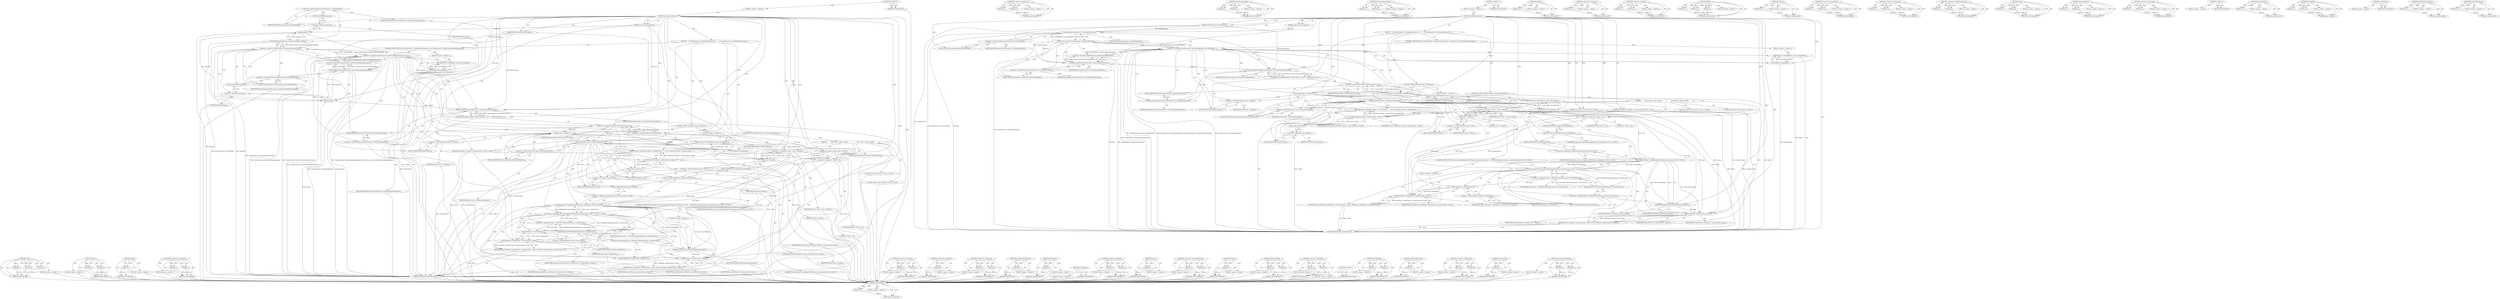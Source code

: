 digraph "hasExactlyOneItem" {
vulnerable_225 [label=<(METHOD,toV8)>];
vulnerable_226 [label=<(PARAM,p1)>];
vulnerable_227 [label=<(PARAM,p2)>];
vulnerable_228 [label=<(PARAM,p3)>];
vulnerable_229 [label=<(BLOCK,&lt;empty&gt;,&lt;empty&gt;)>];
vulnerable_230 [label=<(METHOD_RETURN,ANY)>];
vulnerable_207 [label=<(METHOD,item)>];
vulnerable_208 [label=<(PARAM,p1)>];
vulnerable_209 [label=<(PARAM,p2)>];
vulnerable_210 [label=<(BLOCK,&lt;empty&gt;,&lt;empty&gt;)>];
vulnerable_211 [label=<(METHOD_RETURN,ANY)>];
vulnerable_162 [label=<(METHOD,impl)>];
vulnerable_163 [label=<(PARAM,p1)>];
vulnerable_164 [label=<(BLOCK,&lt;empty&gt;,&lt;empty&gt;)>];
vulnerable_165 [label=<(METHOD_RETURN,ANY)>];
vulnerable_184 [label=<(METHOD,&lt;operator&gt;.greaterThan)>];
vulnerable_185 [label=<(PARAM,p1)>];
vulnerable_186 [label=<(PARAM,p2)>];
vulnerable_187 [label=<(BLOCK,&lt;empty&gt;,&lt;empty&gt;)>];
vulnerable_188 [label=<(METHOD_RETURN,ANY)>];
vulnerable_6 [label=<(METHOD,&lt;global&gt;)<SUB>1</SUB>>];
vulnerable_7 [label=<(BLOCK,&lt;empty&gt;,&lt;empty&gt;)<SUB>1</SUB>>];
vulnerable_8 [label=<(METHOD,getNamedProperty)<SUB>1</SUB>>];
vulnerable_9 [label=<(PARAM,HTMLDocument* htmlDocument)<SUB>1</SUB>>];
vulnerable_10 [label=<(PARAM,const AtomicString&amp; key)<SUB>1</SUB>>];
vulnerable_11 [label="<(PARAM,v8::Handle&lt;v8::Object&gt; creationContext)<SUB>1</SUB>>"];
vulnerable_12 [label="<(PARAM,v8::Isolate* isolate)<SUB>1</SUB>>"];
vulnerable_13 [label=<(BLOCK,{
    if (!htmlDocument-&gt;hasNamedItem(key.impl(...,{
    if (!htmlDocument-&gt;hasNamedItem(key.impl(...)<SUB>2</SUB>>];
vulnerable_14 [label=<(CONTROL_STRUCTURE,IF,if (!htmlDocument-&gt;hasNamedItem(key.impl()) &amp;&amp; !htmlDocument-&gt;hasExtraNamedItem(key.impl())))<SUB>3</SUB>>];
vulnerable_15 [label=<(&lt;operator&gt;.logicalAnd,!htmlDocument-&gt;hasNamedItem(key.impl()) &amp;&amp; !htm...)<SUB>3</SUB>>];
vulnerable_16 [label=<(&lt;operator&gt;.logicalNot,!htmlDocument-&gt;hasNamedItem(key.impl()))<SUB>3</SUB>>];
vulnerable_17 [label=<(hasNamedItem,htmlDocument-&gt;hasNamedItem(key.impl()))<SUB>3</SUB>>];
vulnerable_18 [label=<(&lt;operator&gt;.indirectFieldAccess,htmlDocument-&gt;hasNamedItem)<SUB>3</SUB>>];
vulnerable_19 [label=<(IDENTIFIER,htmlDocument,htmlDocument-&gt;hasNamedItem(key.impl()))<SUB>3</SUB>>];
vulnerable_20 [label=<(FIELD_IDENTIFIER,hasNamedItem,hasNamedItem)<SUB>3</SUB>>];
vulnerable_21 [label=<(impl,key.impl())<SUB>3</SUB>>];
vulnerable_22 [label=<(&lt;operator&gt;.fieldAccess,key.impl)<SUB>3</SUB>>];
vulnerable_23 [label=<(IDENTIFIER,key,key.impl())<SUB>3</SUB>>];
vulnerable_24 [label=<(FIELD_IDENTIFIER,impl,impl)<SUB>3</SUB>>];
vulnerable_25 [label=<(&lt;operator&gt;.logicalNot,!htmlDocument-&gt;hasExtraNamedItem(key.impl()))<SUB>3</SUB>>];
vulnerable_26 [label=<(hasExtraNamedItem,htmlDocument-&gt;hasExtraNamedItem(key.impl()))<SUB>3</SUB>>];
vulnerable_27 [label=<(&lt;operator&gt;.indirectFieldAccess,htmlDocument-&gt;hasExtraNamedItem)<SUB>3</SUB>>];
vulnerable_28 [label=<(IDENTIFIER,htmlDocument,htmlDocument-&gt;hasExtraNamedItem(key.impl()))<SUB>3</SUB>>];
vulnerable_29 [label=<(FIELD_IDENTIFIER,hasExtraNamedItem,hasExtraNamedItem)<SUB>3</SUB>>];
vulnerable_30 [label=<(impl,key.impl())<SUB>3</SUB>>];
vulnerable_31 [label=<(&lt;operator&gt;.fieldAccess,key.impl)<SUB>3</SUB>>];
vulnerable_32 [label=<(IDENTIFIER,key,key.impl())<SUB>3</SUB>>];
vulnerable_33 [label=<(FIELD_IDENTIFIER,impl,impl)<SUB>3</SUB>>];
vulnerable_34 [label=<(BLOCK,&lt;empty&gt;,&lt;empty&gt;)<SUB>4</SUB>>];
vulnerable_35 [label=<(RETURN,return v8Undefined();,return v8Undefined();)<SUB>4</SUB>>];
vulnerable_36 [label=<(v8Undefined,v8Undefined())<SUB>4</SUB>>];
vulnerable_37 [label=<(&lt;operator&gt;.assignment,RefPtr&lt;HTMLCollection&gt; items = htmlDocument-&gt;do...)<SUB>6</SUB>>];
vulnerable_38 [label=<(&lt;operator&gt;.greaterThan,RefPtr&lt;HTMLCollection&gt; items)<SUB>6</SUB>>];
vulnerable_39 [label=<(&lt;operator&gt;.lessThan,RefPtr&lt;HTMLCollection)<SUB>6</SUB>>];
vulnerable_40 [label=<(IDENTIFIER,RefPtr,RefPtr&lt;HTMLCollection)<SUB>6</SUB>>];
vulnerable_41 [label=<(IDENTIFIER,HTMLCollection,RefPtr&lt;HTMLCollection)<SUB>6</SUB>>];
vulnerable_42 [label=<(IDENTIFIER,items,RefPtr&lt;HTMLCollection&gt; items)<SUB>6</SUB>>];
vulnerable_43 [label=<(documentNamedItems,htmlDocument-&gt;documentNamedItems(key))<SUB>6</SUB>>];
vulnerable_44 [label=<(&lt;operator&gt;.indirectFieldAccess,htmlDocument-&gt;documentNamedItems)<SUB>6</SUB>>];
vulnerable_45 [label=<(IDENTIFIER,htmlDocument,htmlDocument-&gt;documentNamedItems(key))<SUB>6</SUB>>];
vulnerable_46 [label=<(FIELD_IDENTIFIER,documentNamedItems,documentNamedItems)<SUB>6</SUB>>];
vulnerable_47 [label=<(IDENTIFIER,key,htmlDocument-&gt;documentNamedItems(key))<SUB>6</SUB>>];
vulnerable_48 [label=<(CONTROL_STRUCTURE,IF,if (items-&gt;isEmpty()))<SUB>7</SUB>>];
vulnerable_49 [label=<(isEmpty,items-&gt;isEmpty())<SUB>7</SUB>>];
vulnerable_50 [label=<(&lt;operator&gt;.indirectFieldAccess,items-&gt;isEmpty)<SUB>7</SUB>>];
vulnerable_51 [label=<(IDENTIFIER,items,items-&gt;isEmpty())<SUB>7</SUB>>];
vulnerable_52 [label=<(FIELD_IDENTIFIER,isEmpty,isEmpty)<SUB>7</SUB>>];
vulnerable_53 [label=<(BLOCK,&lt;empty&gt;,&lt;empty&gt;)<SUB>8</SUB>>];
vulnerable_54 [label=<(RETURN,return v8Undefined();,return v8Undefined();)<SUB>8</SUB>>];
vulnerable_55 [label=<(v8Undefined,v8Undefined())<SUB>8</SUB>>];
vulnerable_56 [label=<(CONTROL_STRUCTURE,IF,if (items-&gt;hasExactlyOneItem()))<SUB>10</SUB>>];
vulnerable_57 [label=<(hasExactlyOneItem,items-&gt;hasExactlyOneItem())<SUB>10</SUB>>];
vulnerable_58 [label=<(&lt;operator&gt;.indirectFieldAccess,items-&gt;hasExactlyOneItem)<SUB>10</SUB>>];
vulnerable_59 [label=<(IDENTIFIER,items,items-&gt;hasExactlyOneItem())<SUB>10</SUB>>];
vulnerable_60 [label=<(FIELD_IDENTIFIER,hasExactlyOneItem,hasExactlyOneItem)<SUB>10</SUB>>];
vulnerable_61 [label=<(BLOCK,{
        Node* node = items-&gt;item(0);
        ...,{
        Node* node = items-&gt;item(0);
        ...)<SUB>10</SUB>>];
vulnerable_62 [label="<(LOCAL,Node* node: Node*)<SUB>11</SUB>>"];
vulnerable_63 [label=<(&lt;operator&gt;.assignment,* node = items-&gt;item(0))<SUB>11</SUB>>];
vulnerable_64 [label=<(IDENTIFIER,node,* node = items-&gt;item(0))<SUB>11</SUB>>];
vulnerable_65 [label=<(item,items-&gt;item(0))<SUB>11</SUB>>];
vulnerable_66 [label=<(&lt;operator&gt;.indirectFieldAccess,items-&gt;item)<SUB>11</SUB>>];
vulnerable_67 [label=<(IDENTIFIER,items,items-&gt;item(0))<SUB>11</SUB>>];
vulnerable_68 [label=<(FIELD_IDENTIFIER,item,item)<SUB>11</SUB>>];
vulnerable_69 [label=<(LITERAL,0,items-&gt;item(0))<SUB>11</SUB>>];
vulnerable_70 [label="<(LOCAL,Frame* frame: Frame*)<SUB>12</SUB>>"];
vulnerable_71 [label=<(&lt;operator&gt;.assignment,* frame = 0)<SUB>12</SUB>>];
vulnerable_72 [label=<(IDENTIFIER,frame,* frame = 0)<SUB>12</SUB>>];
vulnerable_73 [label=<(LITERAL,0,* frame = 0)<SUB>12</SUB>>];
vulnerable_74 [label="<(CONTROL_STRUCTURE,IF,if (node-&gt;hasTagName(HTMLNames::iframeTag) &amp;&amp; (frame = toHTMLIFrameElement(node)-&gt;contentFrame())))<SUB>13</SUB>>"];
vulnerable_75 [label="<(&lt;operator&gt;.logicalAnd,node-&gt;hasTagName(HTMLNames::iframeTag) &amp;&amp; (fram...)<SUB>13</SUB>>"];
vulnerable_76 [label="<(hasTagName,node-&gt;hasTagName(HTMLNames::iframeTag))<SUB>13</SUB>>"];
vulnerable_77 [label=<(&lt;operator&gt;.indirectFieldAccess,node-&gt;hasTagName)<SUB>13</SUB>>];
vulnerable_78 [label="<(IDENTIFIER,node,node-&gt;hasTagName(HTMLNames::iframeTag))<SUB>13</SUB>>"];
vulnerable_79 [label=<(FIELD_IDENTIFIER,hasTagName,hasTagName)<SUB>13</SUB>>];
vulnerable_80 [label="<(&lt;operator&gt;.fieldAccess,HTMLNames::iframeTag)<SUB>13</SUB>>"];
vulnerable_81 [label="<(IDENTIFIER,HTMLNames,node-&gt;hasTagName(HTMLNames::iframeTag))<SUB>13</SUB>>"];
vulnerable_82 [label=<(FIELD_IDENTIFIER,iframeTag,iframeTag)<SUB>13</SUB>>];
vulnerable_83 [label=<(&lt;operator&gt;.assignment,frame = toHTMLIFrameElement(node)-&gt;contentFrame())<SUB>13</SUB>>];
vulnerable_84 [label=<(IDENTIFIER,frame,frame = toHTMLIFrameElement(node)-&gt;contentFrame())<SUB>13</SUB>>];
vulnerable_85 [label=<(contentFrame,toHTMLIFrameElement(node)-&gt;contentFrame())<SUB>13</SUB>>];
vulnerable_86 [label=<(&lt;operator&gt;.indirectFieldAccess,toHTMLIFrameElement(node)-&gt;contentFrame)<SUB>13</SUB>>];
vulnerable_87 [label=<(toHTMLIFrameElement,toHTMLIFrameElement(node))<SUB>13</SUB>>];
vulnerable_88 [label=<(IDENTIFIER,node,toHTMLIFrameElement(node))<SUB>13</SUB>>];
vulnerable_89 [label=<(FIELD_IDENTIFIER,contentFrame,contentFrame)<SUB>13</SUB>>];
vulnerable_90 [label=<(BLOCK,&lt;empty&gt;,&lt;empty&gt;)<SUB>14</SUB>>];
vulnerable_91 [label=<(RETURN,return toV8(frame-&gt;domWindow(), creationContext...,return toV8(frame-&gt;domWindow(), creationContext...)<SUB>14</SUB>>];
vulnerable_92 [label=<(toV8,toV8(frame-&gt;domWindow(), creationContext, isolate))<SUB>14</SUB>>];
vulnerable_93 [label=<(domWindow,frame-&gt;domWindow())<SUB>14</SUB>>];
vulnerable_94 [label=<(&lt;operator&gt;.indirectFieldAccess,frame-&gt;domWindow)<SUB>14</SUB>>];
vulnerable_95 [label=<(IDENTIFIER,frame,frame-&gt;domWindow())<SUB>14</SUB>>];
vulnerable_96 [label=<(FIELD_IDENTIFIER,domWindow,domWindow)<SUB>14</SUB>>];
vulnerable_97 [label=<(IDENTIFIER,creationContext,toV8(frame-&gt;domWindow(), creationContext, isolate))<SUB>14</SUB>>];
vulnerable_98 [label=<(IDENTIFIER,isolate,toV8(frame-&gt;domWindow(), creationContext, isolate))<SUB>14</SUB>>];
vulnerable_99 [label=<(RETURN,return toV8(node, creationContext, isolate);,return toV8(node, creationContext, isolate);)<SUB>15</SUB>>];
vulnerable_100 [label=<(toV8,toV8(node, creationContext, isolate))<SUB>15</SUB>>];
vulnerable_101 [label=<(IDENTIFIER,node,toV8(node, creationContext, isolate))<SUB>15</SUB>>];
vulnerable_102 [label=<(IDENTIFIER,creationContext,toV8(node, creationContext, isolate))<SUB>15</SUB>>];
vulnerable_103 [label=<(IDENTIFIER,isolate,toV8(node, creationContext, isolate))<SUB>15</SUB>>];
vulnerable_104 [label=<(RETURN,return toV8(items.release(), creationContext, i...,return toV8(items.release(), creationContext, i...)<SUB>17</SUB>>];
vulnerable_105 [label=<(toV8,toV8(items.release(), creationContext, isolate))<SUB>17</SUB>>];
vulnerable_106 [label=<(release,items.release())<SUB>17</SUB>>];
vulnerable_107 [label=<(&lt;operator&gt;.fieldAccess,items.release)<SUB>17</SUB>>];
vulnerable_108 [label=<(IDENTIFIER,items,items.release())<SUB>17</SUB>>];
vulnerable_109 [label=<(FIELD_IDENTIFIER,release,release)<SUB>17</SUB>>];
vulnerable_110 [label=<(IDENTIFIER,creationContext,toV8(items.release(), creationContext, isolate))<SUB>17</SUB>>];
vulnerable_111 [label=<(IDENTIFIER,isolate,toV8(items.release(), creationContext, isolate))<SUB>17</SUB>>];
vulnerable_112 [label=<(METHOD_RETURN,Handle&lt;v8.Value&gt;)<SUB>1</SUB>>];
vulnerable_114 [label=<(METHOD_RETURN,ANY)<SUB>1</SUB>>];
vulnerable_189 [label=<(METHOD,&lt;operator&gt;.lessThan)>];
vulnerable_190 [label=<(PARAM,p1)>];
vulnerable_191 [label=<(PARAM,p2)>];
vulnerable_192 [label=<(BLOCK,&lt;empty&gt;,&lt;empty&gt;)>];
vulnerable_193 [label=<(METHOD_RETURN,ANY)>];
vulnerable_148 [label=<(METHOD,&lt;operator&gt;.logicalNot)>];
vulnerable_149 [label=<(PARAM,p1)>];
vulnerable_150 [label=<(BLOCK,&lt;empty&gt;,&lt;empty&gt;)>];
vulnerable_151 [label=<(METHOD_RETURN,ANY)>];
vulnerable_179 [label=<(METHOD,&lt;operator&gt;.assignment)>];
vulnerable_180 [label=<(PARAM,p1)>];
vulnerable_181 [label=<(PARAM,p2)>];
vulnerable_182 [label=<(BLOCK,&lt;empty&gt;,&lt;empty&gt;)>];
vulnerable_183 [label=<(METHOD_RETURN,ANY)>];
vulnerable_221 [label=<(METHOD,toHTMLIFrameElement)>];
vulnerable_222 [label=<(PARAM,p1)>];
vulnerable_223 [label=<(BLOCK,&lt;empty&gt;,&lt;empty&gt;)>];
vulnerable_224 [label=<(METHOD_RETURN,ANY)>];
vulnerable_231 [label=<(METHOD,domWindow)>];
vulnerable_232 [label=<(PARAM,p1)>];
vulnerable_233 [label=<(BLOCK,&lt;empty&gt;,&lt;empty&gt;)>];
vulnerable_234 [label=<(METHOD_RETURN,ANY)>];
vulnerable_176 [label=<(METHOD,v8Undefined)>];
vulnerable_177 [label=<(BLOCK,&lt;empty&gt;,&lt;empty&gt;)>];
vulnerable_178 [label=<(METHOD_RETURN,ANY)>];
vulnerable_171 [label=<(METHOD,hasExtraNamedItem)>];
vulnerable_172 [label=<(PARAM,p1)>];
vulnerable_173 [label=<(PARAM,p2)>];
vulnerable_174 [label=<(BLOCK,&lt;empty&gt;,&lt;empty&gt;)>];
vulnerable_175 [label=<(METHOD_RETURN,ANY)>];
vulnerable_235 [label=<(METHOD,release)>];
vulnerable_236 [label=<(PARAM,p1)>];
vulnerable_237 [label=<(BLOCK,&lt;empty&gt;,&lt;empty&gt;)>];
vulnerable_238 [label=<(METHOD_RETURN,ANY)>];
vulnerable_157 [label=<(METHOD,&lt;operator&gt;.indirectFieldAccess)>];
vulnerable_158 [label=<(PARAM,p1)>];
vulnerable_159 [label=<(PARAM,p2)>];
vulnerable_160 [label=<(BLOCK,&lt;empty&gt;,&lt;empty&gt;)>];
vulnerable_161 [label=<(METHOD_RETURN,ANY)>];
vulnerable_199 [label=<(METHOD,isEmpty)>];
vulnerable_200 [label=<(PARAM,p1)>];
vulnerable_201 [label=<(BLOCK,&lt;empty&gt;,&lt;empty&gt;)>];
vulnerable_202 [label=<(METHOD_RETURN,ANY)>];
vulnerable_152 [label=<(METHOD,hasNamedItem)>];
vulnerable_153 [label=<(PARAM,p1)>];
vulnerable_154 [label=<(PARAM,p2)>];
vulnerable_155 [label=<(BLOCK,&lt;empty&gt;,&lt;empty&gt;)>];
vulnerable_156 [label=<(METHOD_RETURN,ANY)>];
vulnerable_143 [label=<(METHOD,&lt;operator&gt;.logicalAnd)>];
vulnerable_144 [label=<(PARAM,p1)>];
vulnerable_145 [label=<(PARAM,p2)>];
vulnerable_146 [label=<(BLOCK,&lt;empty&gt;,&lt;empty&gt;)>];
vulnerable_147 [label=<(METHOD_RETURN,ANY)>];
vulnerable_137 [label=<(METHOD,&lt;global&gt;)<SUB>1</SUB>>];
vulnerable_138 [label=<(BLOCK,&lt;empty&gt;,&lt;empty&gt;)>];
vulnerable_139 [label=<(METHOD_RETURN,ANY)>];
vulnerable_212 [label=<(METHOD,hasTagName)>];
vulnerable_213 [label=<(PARAM,p1)>];
vulnerable_214 [label=<(PARAM,p2)>];
vulnerable_215 [label=<(BLOCK,&lt;empty&gt;,&lt;empty&gt;)>];
vulnerable_216 [label=<(METHOD_RETURN,ANY)>];
vulnerable_203 [label=<(METHOD,hasExactlyOneItem)>];
vulnerable_204 [label=<(PARAM,p1)>];
vulnerable_205 [label=<(BLOCK,&lt;empty&gt;,&lt;empty&gt;)>];
vulnerable_206 [label=<(METHOD_RETURN,ANY)>];
vulnerable_166 [label=<(METHOD,&lt;operator&gt;.fieldAccess)>];
vulnerable_167 [label=<(PARAM,p1)>];
vulnerable_168 [label=<(PARAM,p2)>];
vulnerable_169 [label=<(BLOCK,&lt;empty&gt;,&lt;empty&gt;)>];
vulnerable_170 [label=<(METHOD_RETURN,ANY)>];
vulnerable_217 [label=<(METHOD,contentFrame)>];
vulnerable_218 [label=<(PARAM,p1)>];
vulnerable_219 [label=<(BLOCK,&lt;empty&gt;,&lt;empty&gt;)>];
vulnerable_220 [label=<(METHOD_RETURN,ANY)>];
vulnerable_194 [label=<(METHOD,documentNamedItems)>];
vulnerable_195 [label=<(PARAM,p1)>];
vulnerable_196 [label=<(PARAM,p2)>];
vulnerable_197 [label=<(BLOCK,&lt;empty&gt;,&lt;empty&gt;)>];
vulnerable_198 [label=<(METHOD_RETURN,ANY)>];
fixed_221 [label=<(METHOD,domWindow)>];
fixed_222 [label=<(PARAM,p1)>];
fixed_223 [label=<(BLOCK,&lt;empty&gt;,&lt;empty&gt;)>];
fixed_224 [label=<(METHOD_RETURN,ANY)>];
fixed_202 [label=<(METHOD,&lt;operator&gt;.fieldAccess)>];
fixed_203 [label=<(PARAM,p1)>];
fixed_204 [label=<(PARAM,p2)>];
fixed_205 [label=<(BLOCK,&lt;empty&gt;,&lt;empty&gt;)>];
fixed_206 [label=<(METHOD_RETURN,ANY)>];
fixed_156 [label=<(METHOD,hasExtraNamedItem)>];
fixed_157 [label=<(PARAM,p1)>];
fixed_158 [label=<(PARAM,p2)>];
fixed_159 [label=<(BLOCK,&lt;empty&gt;,&lt;empty&gt;)>];
fixed_160 [label=<(METHOD_RETURN,ANY)>];
fixed_179 [label=<(METHOD,documentNamedItems)>];
fixed_180 [label=<(PARAM,p1)>];
fixed_181 [label=<(PARAM,p2)>];
fixed_182 [label=<(BLOCK,&lt;empty&gt;,&lt;empty&gt;)>];
fixed_183 [label=<(METHOD_RETURN,ANY)>];
fixed_6 [label=<(METHOD,&lt;global&gt;)<SUB>1</SUB>>];
fixed_7 [label=<(BLOCK,&lt;empty&gt;,&lt;empty&gt;)<SUB>1</SUB>>];
fixed_8 [label=<(METHOD,getNamedProperty)<SUB>1</SUB>>];
fixed_9 [label=<(PARAM,HTMLDocument* htmlDocument)<SUB>1</SUB>>];
fixed_10 [label=<(PARAM,const AtomicString&amp; key)<SUB>1</SUB>>];
fixed_11 [label="<(PARAM,v8::Handle&lt;v8::Object&gt; creationContext)<SUB>1</SUB>>"];
fixed_12 [label="<(PARAM,v8::Isolate* isolate)<SUB>1</SUB>>"];
fixed_13 [label=<(BLOCK,{
    if (!htmlDocument-&gt;hasNamedItem(key) &amp;&amp; !...,{
    if (!htmlDocument-&gt;hasNamedItem(key) &amp;&amp; !...)<SUB>2</SUB>>];
fixed_14 [label=<(CONTROL_STRUCTURE,IF,if (!htmlDocument-&gt;hasNamedItem(key) &amp;&amp; !htmlDocument-&gt;hasExtraNamedItem(key)))<SUB>3</SUB>>];
fixed_15 [label=<(&lt;operator&gt;.logicalAnd,!htmlDocument-&gt;hasNamedItem(key) &amp;&amp; !htmlDocume...)<SUB>3</SUB>>];
fixed_16 [label=<(&lt;operator&gt;.logicalNot,!htmlDocument-&gt;hasNamedItem(key))<SUB>3</SUB>>];
fixed_17 [label=<(hasNamedItem,htmlDocument-&gt;hasNamedItem(key))<SUB>3</SUB>>];
fixed_18 [label=<(&lt;operator&gt;.indirectFieldAccess,htmlDocument-&gt;hasNamedItem)<SUB>3</SUB>>];
fixed_19 [label=<(IDENTIFIER,htmlDocument,htmlDocument-&gt;hasNamedItem(key))<SUB>3</SUB>>];
fixed_20 [label=<(FIELD_IDENTIFIER,hasNamedItem,hasNamedItem)<SUB>3</SUB>>];
fixed_21 [label=<(IDENTIFIER,key,htmlDocument-&gt;hasNamedItem(key))<SUB>3</SUB>>];
fixed_22 [label=<(&lt;operator&gt;.logicalNot,!htmlDocument-&gt;hasExtraNamedItem(key))<SUB>3</SUB>>];
fixed_23 [label=<(hasExtraNamedItem,htmlDocument-&gt;hasExtraNamedItem(key))<SUB>3</SUB>>];
fixed_24 [label=<(&lt;operator&gt;.indirectFieldAccess,htmlDocument-&gt;hasExtraNamedItem)<SUB>3</SUB>>];
fixed_25 [label=<(IDENTIFIER,htmlDocument,htmlDocument-&gt;hasExtraNamedItem(key))<SUB>3</SUB>>];
fixed_26 [label=<(FIELD_IDENTIFIER,hasExtraNamedItem,hasExtraNamedItem)<SUB>3</SUB>>];
fixed_27 [label=<(IDENTIFIER,key,htmlDocument-&gt;hasExtraNamedItem(key))<SUB>3</SUB>>];
fixed_28 [label=<(BLOCK,&lt;empty&gt;,&lt;empty&gt;)<SUB>4</SUB>>];
fixed_29 [label=<(RETURN,return v8Undefined();,return v8Undefined();)<SUB>4</SUB>>];
fixed_30 [label=<(v8Undefined,v8Undefined())<SUB>4</SUB>>];
fixed_31 [label=<(&lt;operator&gt;.assignment,RefPtr&lt;HTMLCollection&gt; items = htmlDocument-&gt;do...)<SUB>6</SUB>>];
fixed_32 [label=<(&lt;operator&gt;.greaterThan,RefPtr&lt;HTMLCollection&gt; items)<SUB>6</SUB>>];
fixed_33 [label=<(&lt;operator&gt;.lessThan,RefPtr&lt;HTMLCollection)<SUB>6</SUB>>];
fixed_34 [label=<(IDENTIFIER,RefPtr,RefPtr&lt;HTMLCollection)<SUB>6</SUB>>];
fixed_35 [label=<(IDENTIFIER,HTMLCollection,RefPtr&lt;HTMLCollection)<SUB>6</SUB>>];
fixed_36 [label=<(IDENTIFIER,items,RefPtr&lt;HTMLCollection&gt; items)<SUB>6</SUB>>];
fixed_37 [label=<(documentNamedItems,htmlDocument-&gt;documentNamedItems(key))<SUB>6</SUB>>];
fixed_38 [label=<(&lt;operator&gt;.indirectFieldAccess,htmlDocument-&gt;documentNamedItems)<SUB>6</SUB>>];
fixed_39 [label=<(IDENTIFIER,htmlDocument,htmlDocument-&gt;documentNamedItems(key))<SUB>6</SUB>>];
fixed_40 [label=<(FIELD_IDENTIFIER,documentNamedItems,documentNamedItems)<SUB>6</SUB>>];
fixed_41 [label=<(IDENTIFIER,key,htmlDocument-&gt;documentNamedItems(key))<SUB>6</SUB>>];
fixed_42 [label=<(CONTROL_STRUCTURE,IF,if (items-&gt;isEmpty()))<SUB>7</SUB>>];
fixed_43 [label=<(isEmpty,items-&gt;isEmpty())<SUB>7</SUB>>];
fixed_44 [label=<(&lt;operator&gt;.indirectFieldAccess,items-&gt;isEmpty)<SUB>7</SUB>>];
fixed_45 [label=<(IDENTIFIER,items,items-&gt;isEmpty())<SUB>7</SUB>>];
fixed_46 [label=<(FIELD_IDENTIFIER,isEmpty,isEmpty)<SUB>7</SUB>>];
fixed_47 [label=<(BLOCK,&lt;empty&gt;,&lt;empty&gt;)<SUB>8</SUB>>];
fixed_48 [label=<(RETURN,return v8Undefined();,return v8Undefined();)<SUB>8</SUB>>];
fixed_49 [label=<(v8Undefined,v8Undefined())<SUB>8</SUB>>];
fixed_50 [label=<(CONTROL_STRUCTURE,IF,if (items-&gt;hasExactlyOneItem()))<SUB>10</SUB>>];
fixed_51 [label=<(hasExactlyOneItem,items-&gt;hasExactlyOneItem())<SUB>10</SUB>>];
fixed_52 [label=<(&lt;operator&gt;.indirectFieldAccess,items-&gt;hasExactlyOneItem)<SUB>10</SUB>>];
fixed_53 [label=<(IDENTIFIER,items,items-&gt;hasExactlyOneItem())<SUB>10</SUB>>];
fixed_54 [label=<(FIELD_IDENTIFIER,hasExactlyOneItem,hasExactlyOneItem)<SUB>10</SUB>>];
fixed_55 [label=<(BLOCK,{
        Node* node = items-&gt;item(0);
        ...,{
        Node* node = items-&gt;item(0);
        ...)<SUB>10</SUB>>];
fixed_56 [label="<(LOCAL,Node* node: Node*)<SUB>11</SUB>>"];
fixed_57 [label=<(&lt;operator&gt;.assignment,* node = items-&gt;item(0))<SUB>11</SUB>>];
fixed_58 [label=<(IDENTIFIER,node,* node = items-&gt;item(0))<SUB>11</SUB>>];
fixed_59 [label=<(item,items-&gt;item(0))<SUB>11</SUB>>];
fixed_60 [label=<(&lt;operator&gt;.indirectFieldAccess,items-&gt;item)<SUB>11</SUB>>];
fixed_61 [label=<(IDENTIFIER,items,items-&gt;item(0))<SUB>11</SUB>>];
fixed_62 [label=<(FIELD_IDENTIFIER,item,item)<SUB>11</SUB>>];
fixed_63 [label=<(LITERAL,0,items-&gt;item(0))<SUB>11</SUB>>];
fixed_64 [label="<(LOCAL,Frame* frame: Frame*)<SUB>12</SUB>>"];
fixed_65 [label=<(&lt;operator&gt;.assignment,* frame = 0)<SUB>12</SUB>>];
fixed_66 [label=<(IDENTIFIER,frame,* frame = 0)<SUB>12</SUB>>];
fixed_67 [label=<(LITERAL,0,* frame = 0)<SUB>12</SUB>>];
fixed_68 [label="<(CONTROL_STRUCTURE,IF,if (node-&gt;hasTagName(HTMLNames::iframeTag) &amp;&amp; (frame = toHTMLIFrameElement(node)-&gt;contentFrame())))<SUB>13</SUB>>"];
fixed_69 [label="<(&lt;operator&gt;.logicalAnd,node-&gt;hasTagName(HTMLNames::iframeTag) &amp;&amp; (fram...)<SUB>13</SUB>>"];
fixed_70 [label="<(hasTagName,node-&gt;hasTagName(HTMLNames::iframeTag))<SUB>13</SUB>>"];
fixed_71 [label=<(&lt;operator&gt;.indirectFieldAccess,node-&gt;hasTagName)<SUB>13</SUB>>];
fixed_72 [label="<(IDENTIFIER,node,node-&gt;hasTagName(HTMLNames::iframeTag))<SUB>13</SUB>>"];
fixed_73 [label=<(FIELD_IDENTIFIER,hasTagName,hasTagName)<SUB>13</SUB>>];
fixed_74 [label="<(&lt;operator&gt;.fieldAccess,HTMLNames::iframeTag)<SUB>13</SUB>>"];
fixed_75 [label="<(IDENTIFIER,HTMLNames,node-&gt;hasTagName(HTMLNames::iframeTag))<SUB>13</SUB>>"];
fixed_76 [label=<(FIELD_IDENTIFIER,iframeTag,iframeTag)<SUB>13</SUB>>];
fixed_77 [label=<(&lt;operator&gt;.assignment,frame = toHTMLIFrameElement(node)-&gt;contentFrame())<SUB>13</SUB>>];
fixed_78 [label=<(IDENTIFIER,frame,frame = toHTMLIFrameElement(node)-&gt;contentFrame())<SUB>13</SUB>>];
fixed_79 [label=<(contentFrame,toHTMLIFrameElement(node)-&gt;contentFrame())<SUB>13</SUB>>];
fixed_80 [label=<(&lt;operator&gt;.indirectFieldAccess,toHTMLIFrameElement(node)-&gt;contentFrame)<SUB>13</SUB>>];
fixed_81 [label=<(toHTMLIFrameElement,toHTMLIFrameElement(node))<SUB>13</SUB>>];
fixed_82 [label=<(IDENTIFIER,node,toHTMLIFrameElement(node))<SUB>13</SUB>>];
fixed_83 [label=<(FIELD_IDENTIFIER,contentFrame,contentFrame)<SUB>13</SUB>>];
fixed_84 [label=<(BLOCK,&lt;empty&gt;,&lt;empty&gt;)<SUB>14</SUB>>];
fixed_85 [label=<(RETURN,return toV8(frame-&gt;domWindow(), creationContext...,return toV8(frame-&gt;domWindow(), creationContext...)<SUB>14</SUB>>];
fixed_86 [label=<(toV8,toV8(frame-&gt;domWindow(), creationContext, isolate))<SUB>14</SUB>>];
fixed_87 [label=<(domWindow,frame-&gt;domWindow())<SUB>14</SUB>>];
fixed_88 [label=<(&lt;operator&gt;.indirectFieldAccess,frame-&gt;domWindow)<SUB>14</SUB>>];
fixed_89 [label=<(IDENTIFIER,frame,frame-&gt;domWindow())<SUB>14</SUB>>];
fixed_90 [label=<(FIELD_IDENTIFIER,domWindow,domWindow)<SUB>14</SUB>>];
fixed_91 [label=<(IDENTIFIER,creationContext,toV8(frame-&gt;domWindow(), creationContext, isolate))<SUB>14</SUB>>];
fixed_92 [label=<(IDENTIFIER,isolate,toV8(frame-&gt;domWindow(), creationContext, isolate))<SUB>14</SUB>>];
fixed_93 [label=<(RETURN,return toV8(node, creationContext, isolate);,return toV8(node, creationContext, isolate);)<SUB>15</SUB>>];
fixed_94 [label=<(toV8,toV8(node, creationContext, isolate))<SUB>15</SUB>>];
fixed_95 [label=<(IDENTIFIER,node,toV8(node, creationContext, isolate))<SUB>15</SUB>>];
fixed_96 [label=<(IDENTIFIER,creationContext,toV8(node, creationContext, isolate))<SUB>15</SUB>>];
fixed_97 [label=<(IDENTIFIER,isolate,toV8(node, creationContext, isolate))<SUB>15</SUB>>];
fixed_98 [label=<(RETURN,return toV8(items.release(), creationContext, i...,return toV8(items.release(), creationContext, i...)<SUB>17</SUB>>];
fixed_99 [label=<(toV8,toV8(items.release(), creationContext, isolate))<SUB>17</SUB>>];
fixed_100 [label=<(release,items.release())<SUB>17</SUB>>];
fixed_101 [label=<(&lt;operator&gt;.fieldAccess,items.release)<SUB>17</SUB>>];
fixed_102 [label=<(IDENTIFIER,items,items.release())<SUB>17</SUB>>];
fixed_103 [label=<(FIELD_IDENTIFIER,release,release)<SUB>17</SUB>>];
fixed_104 [label=<(IDENTIFIER,creationContext,toV8(items.release(), creationContext, isolate))<SUB>17</SUB>>];
fixed_105 [label=<(IDENTIFIER,isolate,toV8(items.release(), creationContext, isolate))<SUB>17</SUB>>];
fixed_106 [label=<(METHOD_RETURN,Handle&lt;v8.Value&gt;)<SUB>1</SUB>>];
fixed_108 [label=<(METHOD_RETURN,ANY)<SUB>1</SUB>>];
fixed_184 [label=<(METHOD,isEmpty)>];
fixed_185 [label=<(PARAM,p1)>];
fixed_186 [label=<(BLOCK,&lt;empty&gt;,&lt;empty&gt;)>];
fixed_187 [label=<(METHOD_RETURN,ANY)>];
fixed_142 [label=<(METHOD,&lt;operator&gt;.logicalNot)>];
fixed_143 [label=<(PARAM,p1)>];
fixed_144 [label=<(BLOCK,&lt;empty&gt;,&lt;empty&gt;)>];
fixed_145 [label=<(METHOD_RETURN,ANY)>];
fixed_174 [label=<(METHOD,&lt;operator&gt;.lessThan)>];
fixed_175 [label=<(PARAM,p1)>];
fixed_176 [label=<(PARAM,p2)>];
fixed_177 [label=<(BLOCK,&lt;empty&gt;,&lt;empty&gt;)>];
fixed_178 [label=<(METHOD_RETURN,ANY)>];
fixed_215 [label=<(METHOD,toV8)>];
fixed_216 [label=<(PARAM,p1)>];
fixed_217 [label=<(PARAM,p2)>];
fixed_218 [label=<(PARAM,p3)>];
fixed_219 [label=<(BLOCK,&lt;empty&gt;,&lt;empty&gt;)>];
fixed_220 [label=<(METHOD_RETURN,ANY)>];
fixed_225 [label=<(METHOD,release)>];
fixed_226 [label=<(PARAM,p1)>];
fixed_227 [label=<(BLOCK,&lt;empty&gt;,&lt;empty&gt;)>];
fixed_228 [label=<(METHOD_RETURN,ANY)>];
fixed_169 [label=<(METHOD,&lt;operator&gt;.greaterThan)>];
fixed_170 [label=<(PARAM,p1)>];
fixed_171 [label=<(PARAM,p2)>];
fixed_172 [label=<(BLOCK,&lt;empty&gt;,&lt;empty&gt;)>];
fixed_173 [label=<(METHOD_RETURN,ANY)>];
fixed_164 [label=<(METHOD,&lt;operator&gt;.assignment)>];
fixed_165 [label=<(PARAM,p1)>];
fixed_166 [label=<(PARAM,p2)>];
fixed_167 [label=<(BLOCK,&lt;empty&gt;,&lt;empty&gt;)>];
fixed_168 [label=<(METHOD_RETURN,ANY)>];
fixed_151 [label=<(METHOD,&lt;operator&gt;.indirectFieldAccess)>];
fixed_152 [label=<(PARAM,p1)>];
fixed_153 [label=<(PARAM,p2)>];
fixed_154 [label=<(BLOCK,&lt;empty&gt;,&lt;empty&gt;)>];
fixed_155 [label=<(METHOD_RETURN,ANY)>];
fixed_192 [label=<(METHOD,item)>];
fixed_193 [label=<(PARAM,p1)>];
fixed_194 [label=<(PARAM,p2)>];
fixed_195 [label=<(BLOCK,&lt;empty&gt;,&lt;empty&gt;)>];
fixed_196 [label=<(METHOD_RETURN,ANY)>];
fixed_146 [label=<(METHOD,hasNamedItem)>];
fixed_147 [label=<(PARAM,p1)>];
fixed_148 [label=<(PARAM,p2)>];
fixed_149 [label=<(BLOCK,&lt;empty&gt;,&lt;empty&gt;)>];
fixed_150 [label=<(METHOD_RETURN,ANY)>];
fixed_137 [label=<(METHOD,&lt;operator&gt;.logicalAnd)>];
fixed_138 [label=<(PARAM,p1)>];
fixed_139 [label=<(PARAM,p2)>];
fixed_140 [label=<(BLOCK,&lt;empty&gt;,&lt;empty&gt;)>];
fixed_141 [label=<(METHOD_RETURN,ANY)>];
fixed_131 [label=<(METHOD,&lt;global&gt;)<SUB>1</SUB>>];
fixed_132 [label=<(BLOCK,&lt;empty&gt;,&lt;empty&gt;)>];
fixed_133 [label=<(METHOD_RETURN,ANY)>];
fixed_207 [label=<(METHOD,contentFrame)>];
fixed_208 [label=<(PARAM,p1)>];
fixed_209 [label=<(BLOCK,&lt;empty&gt;,&lt;empty&gt;)>];
fixed_210 [label=<(METHOD_RETURN,ANY)>];
fixed_197 [label=<(METHOD,hasTagName)>];
fixed_198 [label=<(PARAM,p1)>];
fixed_199 [label=<(PARAM,p2)>];
fixed_200 [label=<(BLOCK,&lt;empty&gt;,&lt;empty&gt;)>];
fixed_201 [label=<(METHOD_RETURN,ANY)>];
fixed_161 [label=<(METHOD,v8Undefined)>];
fixed_162 [label=<(BLOCK,&lt;empty&gt;,&lt;empty&gt;)>];
fixed_163 [label=<(METHOD_RETURN,ANY)>];
fixed_211 [label=<(METHOD,toHTMLIFrameElement)>];
fixed_212 [label=<(PARAM,p1)>];
fixed_213 [label=<(BLOCK,&lt;empty&gt;,&lt;empty&gt;)>];
fixed_214 [label=<(METHOD_RETURN,ANY)>];
fixed_188 [label=<(METHOD,hasExactlyOneItem)>];
fixed_189 [label=<(PARAM,p1)>];
fixed_190 [label=<(BLOCK,&lt;empty&gt;,&lt;empty&gt;)>];
fixed_191 [label=<(METHOD_RETURN,ANY)>];
vulnerable_225 -> vulnerable_226  [key=0, label="AST: "];
vulnerable_225 -> vulnerable_226  [key=1, label="DDG: "];
vulnerable_225 -> vulnerable_229  [key=0, label="AST: "];
vulnerable_225 -> vulnerable_227  [key=0, label="AST: "];
vulnerable_225 -> vulnerable_227  [key=1, label="DDG: "];
vulnerable_225 -> vulnerable_230  [key=0, label="AST: "];
vulnerable_225 -> vulnerable_230  [key=1, label="CFG: "];
vulnerable_225 -> vulnerable_228  [key=0, label="AST: "];
vulnerable_225 -> vulnerable_228  [key=1, label="DDG: "];
vulnerable_226 -> vulnerable_230  [key=0, label="DDG: p1"];
vulnerable_227 -> vulnerable_230  [key=0, label="DDG: p2"];
vulnerable_228 -> vulnerable_230  [key=0, label="DDG: p3"];
vulnerable_229 -> fixed_221  [key=0];
vulnerable_230 -> fixed_221  [key=0];
vulnerable_207 -> vulnerable_208  [key=0, label="AST: "];
vulnerable_207 -> vulnerable_208  [key=1, label="DDG: "];
vulnerable_207 -> vulnerable_210  [key=0, label="AST: "];
vulnerable_207 -> vulnerable_209  [key=0, label="AST: "];
vulnerable_207 -> vulnerable_209  [key=1, label="DDG: "];
vulnerable_207 -> vulnerable_211  [key=0, label="AST: "];
vulnerable_207 -> vulnerable_211  [key=1, label="CFG: "];
vulnerable_208 -> vulnerable_211  [key=0, label="DDG: p1"];
vulnerable_209 -> vulnerable_211  [key=0, label="DDG: p2"];
vulnerable_210 -> fixed_221  [key=0];
vulnerable_211 -> fixed_221  [key=0];
vulnerable_162 -> vulnerable_163  [key=0, label="AST: "];
vulnerable_162 -> vulnerable_163  [key=1, label="DDG: "];
vulnerable_162 -> vulnerable_164  [key=0, label="AST: "];
vulnerable_162 -> vulnerable_165  [key=0, label="AST: "];
vulnerable_162 -> vulnerable_165  [key=1, label="CFG: "];
vulnerable_163 -> vulnerable_165  [key=0, label="DDG: p1"];
vulnerable_164 -> fixed_221  [key=0];
vulnerable_165 -> fixed_221  [key=0];
vulnerable_184 -> vulnerable_185  [key=0, label="AST: "];
vulnerable_184 -> vulnerable_185  [key=1, label="DDG: "];
vulnerable_184 -> vulnerable_187  [key=0, label="AST: "];
vulnerable_184 -> vulnerable_186  [key=0, label="AST: "];
vulnerable_184 -> vulnerable_186  [key=1, label="DDG: "];
vulnerable_184 -> vulnerable_188  [key=0, label="AST: "];
vulnerable_184 -> vulnerable_188  [key=1, label="CFG: "];
vulnerable_185 -> vulnerable_188  [key=0, label="DDG: p1"];
vulnerable_186 -> vulnerable_188  [key=0, label="DDG: p2"];
vulnerable_187 -> fixed_221  [key=0];
vulnerable_188 -> fixed_221  [key=0];
vulnerable_6 -> vulnerable_7  [key=0, label="AST: "];
vulnerable_6 -> vulnerable_114  [key=0, label="AST: "];
vulnerable_6 -> vulnerable_114  [key=1, label="CFG: "];
vulnerable_7 -> vulnerable_8  [key=0, label="AST: "];
vulnerable_8 -> vulnerable_9  [key=0, label="AST: "];
vulnerable_8 -> vulnerable_9  [key=1, label="DDG: "];
vulnerable_8 -> vulnerable_10  [key=0, label="AST: "];
vulnerable_8 -> vulnerable_10  [key=1, label="DDG: "];
vulnerable_8 -> vulnerable_11  [key=0, label="AST: "];
vulnerable_8 -> vulnerable_11  [key=1, label="DDG: "];
vulnerable_8 -> vulnerable_12  [key=0, label="AST: "];
vulnerable_8 -> vulnerable_12  [key=1, label="DDG: "];
vulnerable_8 -> vulnerable_13  [key=0, label="AST: "];
vulnerable_8 -> vulnerable_112  [key=0, label="AST: "];
vulnerable_8 -> vulnerable_20  [key=0, label="CFG: "];
vulnerable_8 -> vulnerable_38  [key=0, label="DDG: "];
vulnerable_8 -> vulnerable_43  [key=0, label="DDG: "];
vulnerable_8 -> vulnerable_71  [key=0, label="DDG: "];
vulnerable_8 -> vulnerable_105  [key=0, label="DDG: "];
vulnerable_8 -> vulnerable_36  [key=0, label="DDG: "];
vulnerable_8 -> vulnerable_39  [key=0, label="DDG: "];
vulnerable_8 -> vulnerable_55  [key=0, label="DDG: "];
vulnerable_8 -> vulnerable_65  [key=0, label="DDG: "];
vulnerable_8 -> vulnerable_100  [key=0, label="DDG: "];
vulnerable_8 -> vulnerable_92  [key=0, label="DDG: "];
vulnerable_8 -> vulnerable_87  [key=0, label="DDG: "];
vulnerable_9 -> vulnerable_112  [key=0, label="DDG: htmlDocument"];
vulnerable_9 -> vulnerable_43  [key=0, label="DDG: htmlDocument"];
vulnerable_9 -> vulnerable_17  [key=0, label="DDG: htmlDocument"];
vulnerable_9 -> vulnerable_26  [key=0, label="DDG: htmlDocument"];
vulnerable_10 -> vulnerable_112  [key=0, label="DDG: key"];
vulnerable_10 -> vulnerable_43  [key=0, label="DDG: key"];
vulnerable_10 -> vulnerable_21  [key=0, label="DDG: key"];
vulnerable_10 -> vulnerable_30  [key=0, label="DDG: key"];
vulnerable_11 -> vulnerable_112  [key=0, label="DDG: creationContext"];
vulnerable_11 -> vulnerable_105  [key=0, label="DDG: creationContext"];
vulnerable_11 -> vulnerable_100  [key=0, label="DDG: creationContext"];
vulnerable_11 -> vulnerable_92  [key=0, label="DDG: creationContext"];
vulnerable_12 -> vulnerable_112  [key=0, label="DDG: isolate"];
vulnerable_12 -> vulnerable_105  [key=0, label="DDG: isolate"];
vulnerable_12 -> vulnerable_100  [key=0, label="DDG: isolate"];
vulnerable_12 -> vulnerable_92  [key=0, label="DDG: isolate"];
vulnerable_13 -> vulnerable_14  [key=0, label="AST: "];
vulnerable_13 -> vulnerable_37  [key=0, label="AST: "];
vulnerable_13 -> vulnerable_48  [key=0, label="AST: "];
vulnerable_13 -> vulnerable_56  [key=0, label="AST: "];
vulnerable_13 -> vulnerable_104  [key=0, label="AST: "];
vulnerable_14 -> vulnerable_15  [key=0, label="AST: "];
vulnerable_14 -> vulnerable_34  [key=0, label="AST: "];
vulnerable_15 -> vulnerable_16  [key=0, label="AST: "];
vulnerable_15 -> vulnerable_25  [key=0, label="AST: "];
vulnerable_15 -> vulnerable_36  [key=0, label="CFG: "];
vulnerable_15 -> vulnerable_36  [key=1, label="CDG: "];
vulnerable_15 -> vulnerable_39  [key=0, label="CFG: "];
vulnerable_15 -> vulnerable_39  [key=1, label="CDG: "];
vulnerable_15 -> vulnerable_112  [key=0, label="DDG: !htmlDocument-&gt;hasNamedItem(key.impl())"];
vulnerable_15 -> vulnerable_112  [key=1, label="DDG: !htmlDocument-&gt;hasExtraNamedItem(key.impl())"];
vulnerable_15 -> vulnerable_112  [key=2, label="DDG: !htmlDocument-&gt;hasNamedItem(key.impl()) &amp;&amp; !htmlDocument-&gt;hasExtraNamedItem(key.impl())"];
vulnerable_15 -> vulnerable_49  [key=0, label="CDG: "];
vulnerable_15 -> vulnerable_52  [key=0, label="CDG: "];
vulnerable_15 -> vulnerable_37  [key=0, label="CDG: "];
vulnerable_15 -> vulnerable_46  [key=0, label="CDG: "];
vulnerable_15 -> vulnerable_38  [key=0, label="CDG: "];
vulnerable_15 -> vulnerable_50  [key=0, label="CDG: "];
vulnerable_15 -> vulnerable_44  [key=0, label="CDG: "];
vulnerable_15 -> vulnerable_35  [key=0, label="CDG: "];
vulnerable_15 -> vulnerable_43  [key=0, label="CDG: "];
vulnerable_16 -> vulnerable_17  [key=0, label="AST: "];
vulnerable_16 -> vulnerable_15  [key=0, label="CFG: "];
vulnerable_16 -> vulnerable_15  [key=1, label="DDG: htmlDocument-&gt;hasNamedItem(key.impl())"];
vulnerable_16 -> vulnerable_29  [key=0, label="CFG: "];
vulnerable_16 -> vulnerable_29  [key=1, label="CDG: "];
vulnerable_16 -> vulnerable_112  [key=0, label="DDG: htmlDocument-&gt;hasNamedItem(key.impl())"];
vulnerable_16 -> vulnerable_30  [key=0, label="CDG: "];
vulnerable_16 -> vulnerable_26  [key=0, label="CDG: "];
vulnerable_16 -> vulnerable_25  [key=0, label="CDG: "];
vulnerable_16 -> vulnerable_27  [key=0, label="CDG: "];
vulnerable_16 -> vulnerable_33  [key=0, label="CDG: "];
vulnerable_16 -> vulnerable_31  [key=0, label="CDG: "];
vulnerable_17 -> vulnerable_18  [key=0, label="AST: "];
vulnerable_17 -> vulnerable_21  [key=0, label="AST: "];
vulnerable_17 -> vulnerable_16  [key=0, label="CFG: "];
vulnerable_17 -> vulnerable_16  [key=1, label="DDG: htmlDocument-&gt;hasNamedItem"];
vulnerable_17 -> vulnerable_16  [key=2, label="DDG: key.impl()"];
vulnerable_17 -> vulnerable_112  [key=0, label="DDG: htmlDocument-&gt;hasNamedItem"];
vulnerable_17 -> vulnerable_112  [key=1, label="DDG: key.impl()"];
vulnerable_18 -> vulnerable_19  [key=0, label="AST: "];
vulnerable_18 -> vulnerable_20  [key=0, label="AST: "];
vulnerable_18 -> vulnerable_24  [key=0, label="CFG: "];
vulnerable_19 -> fixed_221  [key=0];
vulnerable_20 -> vulnerable_18  [key=0, label="CFG: "];
vulnerable_21 -> vulnerable_22  [key=0, label="AST: "];
vulnerable_21 -> vulnerable_17  [key=0, label="CFG: "];
vulnerable_21 -> vulnerable_17  [key=1, label="DDG: key.impl"];
vulnerable_21 -> vulnerable_112  [key=0, label="DDG: key.impl"];
vulnerable_21 -> vulnerable_43  [key=0, label="DDG: key.impl"];
vulnerable_21 -> vulnerable_30  [key=0, label="DDG: key.impl"];
vulnerable_22 -> vulnerable_23  [key=0, label="AST: "];
vulnerable_22 -> vulnerable_24  [key=0, label="AST: "];
vulnerable_22 -> vulnerable_21  [key=0, label="CFG: "];
vulnerable_23 -> fixed_221  [key=0];
vulnerable_24 -> vulnerable_22  [key=0, label="CFG: "];
vulnerable_25 -> vulnerable_26  [key=0, label="AST: "];
vulnerable_25 -> vulnerable_15  [key=0, label="CFG: "];
vulnerable_25 -> vulnerable_15  [key=1, label="DDG: htmlDocument-&gt;hasExtraNamedItem(key.impl())"];
vulnerable_25 -> vulnerable_112  [key=0, label="DDG: htmlDocument-&gt;hasExtraNamedItem(key.impl())"];
vulnerable_26 -> vulnerable_27  [key=0, label="AST: "];
vulnerable_26 -> vulnerable_30  [key=0, label="AST: "];
vulnerable_26 -> vulnerable_25  [key=0, label="CFG: "];
vulnerable_26 -> vulnerable_25  [key=1, label="DDG: htmlDocument-&gt;hasExtraNamedItem"];
vulnerable_26 -> vulnerable_25  [key=2, label="DDG: key.impl()"];
vulnerable_26 -> vulnerable_112  [key=0, label="DDG: htmlDocument-&gt;hasExtraNamedItem"];
vulnerable_26 -> vulnerable_112  [key=1, label="DDG: key.impl()"];
vulnerable_27 -> vulnerable_28  [key=0, label="AST: "];
vulnerable_27 -> vulnerable_29  [key=0, label="AST: "];
vulnerable_27 -> vulnerable_33  [key=0, label="CFG: "];
vulnerable_28 -> fixed_221  [key=0];
vulnerable_29 -> vulnerable_27  [key=0, label="CFG: "];
vulnerable_30 -> vulnerable_31  [key=0, label="AST: "];
vulnerable_30 -> vulnerable_26  [key=0, label="CFG: "];
vulnerable_30 -> vulnerable_26  [key=1, label="DDG: key.impl"];
vulnerable_30 -> vulnerable_112  [key=0, label="DDG: key.impl"];
vulnerable_30 -> vulnerable_43  [key=0, label="DDG: key.impl"];
vulnerable_31 -> vulnerable_32  [key=0, label="AST: "];
vulnerable_31 -> vulnerable_33  [key=0, label="AST: "];
vulnerable_31 -> vulnerable_30  [key=0, label="CFG: "];
vulnerable_32 -> fixed_221  [key=0];
vulnerable_33 -> vulnerable_31  [key=0, label="CFG: "];
vulnerable_34 -> vulnerable_35  [key=0, label="AST: "];
vulnerable_35 -> vulnerable_36  [key=0, label="AST: "];
vulnerable_35 -> vulnerable_112  [key=0, label="CFG: "];
vulnerable_35 -> vulnerable_112  [key=1, label="DDG: &lt;RET&gt;"];
vulnerable_36 -> vulnerable_35  [key=0, label="CFG: "];
vulnerable_36 -> vulnerable_35  [key=1, label="DDG: v8Undefined()"];
vulnerable_36 -> vulnerable_112  [key=0, label="DDG: v8Undefined()"];
vulnerable_37 -> vulnerable_38  [key=0, label="AST: "];
vulnerable_37 -> vulnerable_43  [key=0, label="AST: "];
vulnerable_37 -> vulnerable_52  [key=0, label="CFG: "];
vulnerable_38 -> vulnerable_39  [key=0, label="AST: "];
vulnerable_38 -> vulnerable_42  [key=0, label="AST: "];
vulnerable_38 -> vulnerable_46  [key=0, label="CFG: "];
vulnerable_38 -> vulnerable_49  [key=0, label="DDG: items"];
vulnerable_38 -> vulnerable_57  [key=0, label="DDG: items"];
vulnerable_38 -> vulnerable_106  [key=0, label="DDG: items"];
vulnerable_38 -> vulnerable_65  [key=0, label="DDG: items"];
vulnerable_39 -> vulnerable_40  [key=0, label="AST: "];
vulnerable_39 -> vulnerable_41  [key=0, label="AST: "];
vulnerable_39 -> vulnerable_38  [key=0, label="CFG: "];
vulnerable_39 -> vulnerable_38  [key=1, label="DDG: RefPtr"];
vulnerable_39 -> vulnerable_38  [key=2, label="DDG: HTMLCollection"];
vulnerable_39 -> vulnerable_112  [key=0, label="DDG: RefPtr"];
vulnerable_40 -> fixed_221  [key=0];
vulnerable_41 -> fixed_221  [key=0];
vulnerable_42 -> fixed_221  [key=0];
vulnerable_43 -> vulnerable_44  [key=0, label="AST: "];
vulnerable_43 -> vulnerable_47  [key=0, label="AST: "];
vulnerable_43 -> vulnerable_37  [key=0, label="CFG: "];
vulnerable_43 -> vulnerable_37  [key=1, label="DDG: htmlDocument-&gt;documentNamedItems"];
vulnerable_43 -> vulnerable_37  [key=2, label="DDG: key"];
vulnerable_44 -> vulnerable_45  [key=0, label="AST: "];
vulnerable_44 -> vulnerable_46  [key=0, label="AST: "];
vulnerable_44 -> vulnerable_43  [key=0, label="CFG: "];
vulnerable_45 -> fixed_221  [key=0];
vulnerable_46 -> vulnerable_44  [key=0, label="CFG: "];
vulnerable_47 -> fixed_221  [key=0];
vulnerable_48 -> vulnerable_49  [key=0, label="AST: "];
vulnerable_48 -> vulnerable_53  [key=0, label="AST: "];
vulnerable_49 -> vulnerable_50  [key=0, label="AST: "];
vulnerable_49 -> vulnerable_55  [key=0, label="CFG: "];
vulnerable_49 -> vulnerable_55  [key=1, label="CDG: "];
vulnerable_49 -> vulnerable_60  [key=0, label="CFG: "];
vulnerable_49 -> vulnerable_60  [key=1, label="CDG: "];
vulnerable_49 -> vulnerable_57  [key=0, label="CDG: "];
vulnerable_49 -> vulnerable_54  [key=0, label="CDG: "];
vulnerable_49 -> vulnerable_58  [key=0, label="CDG: "];
vulnerable_50 -> vulnerable_51  [key=0, label="AST: "];
vulnerable_50 -> vulnerable_52  [key=0, label="AST: "];
vulnerable_50 -> vulnerable_49  [key=0, label="CFG: "];
vulnerable_51 -> fixed_221  [key=0];
vulnerable_52 -> vulnerable_50  [key=0, label="CFG: "];
vulnerable_53 -> vulnerable_54  [key=0, label="AST: "];
vulnerable_54 -> vulnerable_55  [key=0, label="AST: "];
vulnerable_54 -> vulnerable_112  [key=0, label="CFG: "];
vulnerable_54 -> vulnerable_112  [key=1, label="DDG: &lt;RET&gt;"];
vulnerable_55 -> vulnerable_54  [key=0, label="CFG: "];
vulnerable_55 -> vulnerable_54  [key=1, label="DDG: v8Undefined()"];
vulnerable_56 -> vulnerable_57  [key=0, label="AST: "];
vulnerable_56 -> vulnerable_61  [key=0, label="AST: "];
vulnerable_57 -> vulnerable_58  [key=0, label="AST: "];
vulnerable_57 -> vulnerable_68  [key=0, label="CFG: "];
vulnerable_57 -> vulnerable_68  [key=1, label="CDG: "];
vulnerable_57 -> vulnerable_109  [key=0, label="CFG: "];
vulnerable_57 -> vulnerable_109  [key=1, label="CDG: "];
vulnerable_57 -> vulnerable_107  [key=0, label="CDG: "];
vulnerable_57 -> vulnerable_77  [key=0, label="CDG: "];
vulnerable_57 -> vulnerable_66  [key=0, label="CDG: "];
vulnerable_57 -> vulnerable_75  [key=0, label="CDG: "];
vulnerable_57 -> vulnerable_104  [key=0, label="CDG: "];
vulnerable_57 -> vulnerable_106  [key=0, label="CDG: "];
vulnerable_57 -> vulnerable_76  [key=0, label="CDG: "];
vulnerable_57 -> vulnerable_65  [key=0, label="CDG: "];
vulnerable_57 -> vulnerable_82  [key=0, label="CDG: "];
vulnerable_57 -> vulnerable_79  [key=0, label="CDG: "];
vulnerable_57 -> vulnerable_80  [key=0, label="CDG: "];
vulnerable_57 -> vulnerable_71  [key=0, label="CDG: "];
vulnerable_57 -> vulnerable_105  [key=0, label="CDG: "];
vulnerable_57 -> vulnerable_63  [key=0, label="CDG: "];
vulnerable_58 -> vulnerable_59  [key=0, label="AST: "];
vulnerable_58 -> vulnerable_60  [key=0, label="AST: "];
vulnerable_58 -> vulnerable_57  [key=0, label="CFG: "];
vulnerable_59 -> fixed_221  [key=0];
vulnerable_60 -> vulnerable_58  [key=0, label="CFG: "];
vulnerable_61 -> vulnerable_62  [key=0, label="AST: "];
vulnerable_61 -> vulnerable_63  [key=0, label="AST: "];
vulnerable_61 -> vulnerable_70  [key=0, label="AST: "];
vulnerable_61 -> vulnerable_71  [key=0, label="AST: "];
vulnerable_61 -> vulnerable_74  [key=0, label="AST: "];
vulnerable_61 -> vulnerable_99  [key=0, label="AST: "];
vulnerable_62 -> fixed_221  [key=0];
vulnerable_63 -> vulnerable_64  [key=0, label="AST: "];
vulnerable_63 -> vulnerable_65  [key=0, label="AST: "];
vulnerable_63 -> vulnerable_71  [key=0, label="CFG: "];
vulnerable_63 -> vulnerable_100  [key=0, label="DDG: node"];
vulnerable_63 -> vulnerable_76  [key=0, label="DDG: node"];
vulnerable_63 -> vulnerable_87  [key=0, label="DDG: node"];
vulnerable_64 -> fixed_221  [key=0];
vulnerable_65 -> vulnerable_66  [key=0, label="AST: "];
vulnerable_65 -> vulnerable_69  [key=0, label="AST: "];
vulnerable_65 -> vulnerable_63  [key=0, label="CFG: "];
vulnerable_65 -> vulnerable_63  [key=1, label="DDG: items-&gt;item"];
vulnerable_65 -> vulnerable_63  [key=2, label="DDG: 0"];
vulnerable_66 -> vulnerable_67  [key=0, label="AST: "];
vulnerable_66 -> vulnerable_68  [key=0, label="AST: "];
vulnerable_66 -> vulnerable_65  [key=0, label="CFG: "];
vulnerable_67 -> fixed_221  [key=0];
vulnerable_68 -> vulnerable_66  [key=0, label="CFG: "];
vulnerable_69 -> fixed_221  [key=0];
vulnerable_70 -> fixed_221  [key=0];
vulnerable_71 -> vulnerable_72  [key=0, label="AST: "];
vulnerable_71 -> vulnerable_73  [key=0, label="AST: "];
vulnerable_71 -> vulnerable_79  [key=0, label="CFG: "];
vulnerable_71 -> vulnerable_93  [key=0, label="DDG: frame"];
vulnerable_72 -> fixed_221  [key=0];
vulnerable_73 -> fixed_221  [key=0];
vulnerable_74 -> vulnerable_75  [key=0, label="AST: "];
vulnerable_74 -> vulnerable_90  [key=0, label="AST: "];
vulnerable_75 -> vulnerable_76  [key=0, label="AST: "];
vulnerable_75 -> vulnerable_83  [key=0, label="AST: "];
vulnerable_75 -> vulnerable_96  [key=0, label="CFG: "];
vulnerable_75 -> vulnerable_96  [key=1, label="CDG: "];
vulnerable_75 -> vulnerable_100  [key=0, label="CFG: "];
vulnerable_75 -> vulnerable_100  [key=1, label="CDG: "];
vulnerable_75 -> vulnerable_94  [key=0, label="CDG: "];
vulnerable_75 -> vulnerable_99  [key=0, label="CDG: "];
vulnerable_75 -> vulnerable_92  [key=0, label="CDG: "];
vulnerable_75 -> vulnerable_91  [key=0, label="CDG: "];
vulnerable_75 -> vulnerable_93  [key=0, label="CDG: "];
vulnerable_76 -> vulnerable_77  [key=0, label="AST: "];
vulnerable_76 -> vulnerable_80  [key=0, label="AST: "];
vulnerable_76 -> vulnerable_75  [key=0, label="CFG: "];
vulnerable_76 -> vulnerable_75  [key=1, label="DDG: node-&gt;hasTagName"];
vulnerable_76 -> vulnerable_75  [key=2, label="DDG: HTMLNames::iframeTag"];
vulnerable_76 -> vulnerable_87  [key=0, label="CFG: "];
vulnerable_76 -> vulnerable_87  [key=1, label="DDG: node-&gt;hasTagName"];
vulnerable_76 -> vulnerable_87  [key=2, label="CDG: "];
vulnerable_76 -> vulnerable_100  [key=0, label="DDG: node-&gt;hasTagName"];
vulnerable_76 -> vulnerable_89  [key=0, label="CDG: "];
vulnerable_76 -> vulnerable_85  [key=0, label="CDG: "];
vulnerable_76 -> vulnerable_83  [key=0, label="CDG: "];
vulnerable_76 -> vulnerable_86  [key=0, label="CDG: "];
vulnerable_77 -> vulnerable_78  [key=0, label="AST: "];
vulnerable_77 -> vulnerable_79  [key=0, label="AST: "];
vulnerable_77 -> vulnerable_82  [key=0, label="CFG: "];
vulnerable_78 -> fixed_221  [key=0];
vulnerable_79 -> vulnerable_77  [key=0, label="CFG: "];
vulnerable_80 -> vulnerable_81  [key=0, label="AST: "];
vulnerable_80 -> vulnerable_82  [key=0, label="AST: "];
vulnerable_80 -> vulnerable_76  [key=0, label="CFG: "];
vulnerable_81 -> fixed_221  [key=0];
vulnerable_82 -> vulnerable_80  [key=0, label="CFG: "];
vulnerable_83 -> vulnerable_84  [key=0, label="AST: "];
vulnerable_83 -> vulnerable_85  [key=0, label="AST: "];
vulnerable_83 -> vulnerable_75  [key=0, label="CFG: "];
vulnerable_83 -> vulnerable_75  [key=1, label="DDG: frame"];
vulnerable_83 -> vulnerable_93  [key=0, label="DDG: frame"];
vulnerable_84 -> fixed_221  [key=0];
vulnerable_85 -> vulnerable_86  [key=0, label="AST: "];
vulnerable_85 -> vulnerable_83  [key=0, label="CFG: "];
vulnerable_85 -> vulnerable_83  [key=1, label="DDG: toHTMLIFrameElement(node)-&gt;contentFrame"];
vulnerable_85 -> vulnerable_75  [key=0, label="DDG: toHTMLIFrameElement(node)-&gt;contentFrame"];
vulnerable_86 -> vulnerable_87  [key=0, label="AST: "];
vulnerable_86 -> vulnerable_89  [key=0, label="AST: "];
vulnerable_86 -> vulnerable_85  [key=0, label="CFG: "];
vulnerable_87 -> vulnerable_88  [key=0, label="AST: "];
vulnerable_87 -> vulnerable_89  [key=0, label="CFG: "];
vulnerable_87 -> vulnerable_100  [key=0, label="DDG: node"];
vulnerable_88 -> fixed_221  [key=0];
vulnerable_89 -> vulnerable_86  [key=0, label="CFG: "];
vulnerable_90 -> vulnerable_91  [key=0, label="AST: "];
vulnerable_91 -> vulnerable_92  [key=0, label="AST: "];
vulnerable_91 -> vulnerable_112  [key=0, label="CFG: "];
vulnerable_91 -> vulnerable_112  [key=1, label="DDG: &lt;RET&gt;"];
vulnerable_92 -> vulnerable_93  [key=0, label="AST: "];
vulnerable_92 -> vulnerable_97  [key=0, label="AST: "];
vulnerable_92 -> vulnerable_98  [key=0, label="AST: "];
vulnerable_92 -> vulnerable_91  [key=0, label="CFG: "];
vulnerable_92 -> vulnerable_91  [key=1, label="DDG: toV8(frame-&gt;domWindow(), creationContext, isolate)"];
vulnerable_93 -> vulnerable_94  [key=0, label="AST: "];
vulnerable_93 -> vulnerable_92  [key=0, label="CFG: "];
vulnerable_93 -> vulnerable_92  [key=1, label="DDG: frame-&gt;domWindow"];
vulnerable_94 -> vulnerable_95  [key=0, label="AST: "];
vulnerable_94 -> vulnerable_96  [key=0, label="AST: "];
vulnerable_94 -> vulnerable_93  [key=0, label="CFG: "];
vulnerable_95 -> fixed_221  [key=0];
vulnerable_96 -> vulnerable_94  [key=0, label="CFG: "];
vulnerable_97 -> fixed_221  [key=0];
vulnerable_98 -> fixed_221  [key=0];
vulnerable_99 -> vulnerable_100  [key=0, label="AST: "];
vulnerable_99 -> vulnerable_112  [key=0, label="CFG: "];
vulnerable_99 -> vulnerable_112  [key=1, label="DDG: &lt;RET&gt;"];
vulnerable_100 -> vulnerable_101  [key=0, label="AST: "];
vulnerable_100 -> vulnerable_102  [key=0, label="AST: "];
vulnerable_100 -> vulnerable_103  [key=0, label="AST: "];
vulnerable_100 -> vulnerable_99  [key=0, label="CFG: "];
vulnerable_100 -> vulnerable_99  [key=1, label="DDG: toV8(node, creationContext, isolate)"];
vulnerable_101 -> fixed_221  [key=0];
vulnerable_102 -> fixed_221  [key=0];
vulnerable_103 -> fixed_221  [key=0];
vulnerable_104 -> vulnerable_105  [key=0, label="AST: "];
vulnerable_104 -> vulnerable_112  [key=0, label="CFG: "];
vulnerable_104 -> vulnerable_112  [key=1, label="DDG: &lt;RET&gt;"];
vulnerable_105 -> vulnerable_106  [key=0, label="AST: "];
vulnerable_105 -> vulnerable_110  [key=0, label="AST: "];
vulnerable_105 -> vulnerable_111  [key=0, label="AST: "];
vulnerable_105 -> vulnerable_104  [key=0, label="CFG: "];
vulnerable_105 -> vulnerable_104  [key=1, label="DDG: toV8(items.release(), creationContext, isolate)"];
vulnerable_106 -> vulnerable_107  [key=0, label="AST: "];
vulnerable_106 -> vulnerable_105  [key=0, label="CFG: "];
vulnerable_106 -> vulnerable_105  [key=1, label="DDG: items.release"];
vulnerable_107 -> vulnerable_108  [key=0, label="AST: "];
vulnerable_107 -> vulnerable_109  [key=0, label="AST: "];
vulnerable_107 -> vulnerable_106  [key=0, label="CFG: "];
vulnerable_108 -> fixed_221  [key=0];
vulnerable_109 -> vulnerable_107  [key=0, label="CFG: "];
vulnerable_110 -> fixed_221  [key=0];
vulnerable_111 -> fixed_221  [key=0];
vulnerable_112 -> fixed_221  [key=0];
vulnerable_114 -> fixed_221  [key=0];
vulnerable_189 -> vulnerable_190  [key=0, label="AST: "];
vulnerable_189 -> vulnerable_190  [key=1, label="DDG: "];
vulnerable_189 -> vulnerable_192  [key=0, label="AST: "];
vulnerable_189 -> vulnerable_191  [key=0, label="AST: "];
vulnerable_189 -> vulnerable_191  [key=1, label="DDG: "];
vulnerable_189 -> vulnerable_193  [key=0, label="AST: "];
vulnerable_189 -> vulnerable_193  [key=1, label="CFG: "];
vulnerable_190 -> vulnerable_193  [key=0, label="DDG: p1"];
vulnerable_191 -> vulnerable_193  [key=0, label="DDG: p2"];
vulnerable_192 -> fixed_221  [key=0];
vulnerable_193 -> fixed_221  [key=0];
vulnerable_148 -> vulnerable_149  [key=0, label="AST: "];
vulnerable_148 -> vulnerable_149  [key=1, label="DDG: "];
vulnerable_148 -> vulnerable_150  [key=0, label="AST: "];
vulnerable_148 -> vulnerable_151  [key=0, label="AST: "];
vulnerable_148 -> vulnerable_151  [key=1, label="CFG: "];
vulnerable_149 -> vulnerable_151  [key=0, label="DDG: p1"];
vulnerable_150 -> fixed_221  [key=0];
vulnerable_151 -> fixed_221  [key=0];
vulnerable_179 -> vulnerable_180  [key=0, label="AST: "];
vulnerable_179 -> vulnerable_180  [key=1, label="DDG: "];
vulnerable_179 -> vulnerable_182  [key=0, label="AST: "];
vulnerable_179 -> vulnerable_181  [key=0, label="AST: "];
vulnerable_179 -> vulnerable_181  [key=1, label="DDG: "];
vulnerable_179 -> vulnerable_183  [key=0, label="AST: "];
vulnerable_179 -> vulnerable_183  [key=1, label="CFG: "];
vulnerable_180 -> vulnerable_183  [key=0, label="DDG: p1"];
vulnerable_181 -> vulnerable_183  [key=0, label="DDG: p2"];
vulnerable_182 -> fixed_221  [key=0];
vulnerable_183 -> fixed_221  [key=0];
vulnerable_221 -> vulnerable_222  [key=0, label="AST: "];
vulnerable_221 -> vulnerable_222  [key=1, label="DDG: "];
vulnerable_221 -> vulnerable_223  [key=0, label="AST: "];
vulnerable_221 -> vulnerable_224  [key=0, label="AST: "];
vulnerable_221 -> vulnerable_224  [key=1, label="CFG: "];
vulnerable_222 -> vulnerable_224  [key=0, label="DDG: p1"];
vulnerable_223 -> fixed_221  [key=0];
vulnerable_224 -> fixed_221  [key=0];
vulnerable_231 -> vulnerable_232  [key=0, label="AST: "];
vulnerable_231 -> vulnerable_232  [key=1, label="DDG: "];
vulnerable_231 -> vulnerable_233  [key=0, label="AST: "];
vulnerable_231 -> vulnerable_234  [key=0, label="AST: "];
vulnerable_231 -> vulnerable_234  [key=1, label="CFG: "];
vulnerable_232 -> vulnerable_234  [key=0, label="DDG: p1"];
vulnerable_233 -> fixed_221  [key=0];
vulnerable_234 -> fixed_221  [key=0];
vulnerable_176 -> vulnerable_177  [key=0, label="AST: "];
vulnerable_176 -> vulnerable_178  [key=0, label="AST: "];
vulnerable_176 -> vulnerable_178  [key=1, label="CFG: "];
vulnerable_177 -> fixed_221  [key=0];
vulnerable_178 -> fixed_221  [key=0];
vulnerable_171 -> vulnerable_172  [key=0, label="AST: "];
vulnerable_171 -> vulnerable_172  [key=1, label="DDG: "];
vulnerable_171 -> vulnerable_174  [key=0, label="AST: "];
vulnerable_171 -> vulnerable_173  [key=0, label="AST: "];
vulnerable_171 -> vulnerable_173  [key=1, label="DDG: "];
vulnerable_171 -> vulnerable_175  [key=0, label="AST: "];
vulnerable_171 -> vulnerable_175  [key=1, label="CFG: "];
vulnerable_172 -> vulnerable_175  [key=0, label="DDG: p1"];
vulnerable_173 -> vulnerable_175  [key=0, label="DDG: p2"];
vulnerable_174 -> fixed_221  [key=0];
vulnerable_175 -> fixed_221  [key=0];
vulnerable_235 -> vulnerable_236  [key=0, label="AST: "];
vulnerable_235 -> vulnerable_236  [key=1, label="DDG: "];
vulnerable_235 -> vulnerable_237  [key=0, label="AST: "];
vulnerable_235 -> vulnerable_238  [key=0, label="AST: "];
vulnerable_235 -> vulnerable_238  [key=1, label="CFG: "];
vulnerable_236 -> vulnerable_238  [key=0, label="DDG: p1"];
vulnerable_237 -> fixed_221  [key=0];
vulnerable_238 -> fixed_221  [key=0];
vulnerable_157 -> vulnerable_158  [key=0, label="AST: "];
vulnerable_157 -> vulnerable_158  [key=1, label="DDG: "];
vulnerable_157 -> vulnerable_160  [key=0, label="AST: "];
vulnerable_157 -> vulnerable_159  [key=0, label="AST: "];
vulnerable_157 -> vulnerable_159  [key=1, label="DDG: "];
vulnerable_157 -> vulnerable_161  [key=0, label="AST: "];
vulnerable_157 -> vulnerable_161  [key=1, label="CFG: "];
vulnerable_158 -> vulnerable_161  [key=0, label="DDG: p1"];
vulnerable_159 -> vulnerable_161  [key=0, label="DDG: p2"];
vulnerable_160 -> fixed_221  [key=0];
vulnerable_161 -> fixed_221  [key=0];
vulnerable_199 -> vulnerable_200  [key=0, label="AST: "];
vulnerable_199 -> vulnerable_200  [key=1, label="DDG: "];
vulnerable_199 -> vulnerable_201  [key=0, label="AST: "];
vulnerable_199 -> vulnerable_202  [key=0, label="AST: "];
vulnerable_199 -> vulnerable_202  [key=1, label="CFG: "];
vulnerable_200 -> vulnerable_202  [key=0, label="DDG: p1"];
vulnerable_201 -> fixed_221  [key=0];
vulnerable_202 -> fixed_221  [key=0];
vulnerable_152 -> vulnerable_153  [key=0, label="AST: "];
vulnerable_152 -> vulnerable_153  [key=1, label="DDG: "];
vulnerable_152 -> vulnerable_155  [key=0, label="AST: "];
vulnerable_152 -> vulnerable_154  [key=0, label="AST: "];
vulnerable_152 -> vulnerable_154  [key=1, label="DDG: "];
vulnerable_152 -> vulnerable_156  [key=0, label="AST: "];
vulnerable_152 -> vulnerable_156  [key=1, label="CFG: "];
vulnerable_153 -> vulnerable_156  [key=0, label="DDG: p1"];
vulnerable_154 -> vulnerable_156  [key=0, label="DDG: p2"];
vulnerable_155 -> fixed_221  [key=0];
vulnerable_156 -> fixed_221  [key=0];
vulnerable_143 -> vulnerable_144  [key=0, label="AST: "];
vulnerable_143 -> vulnerable_144  [key=1, label="DDG: "];
vulnerable_143 -> vulnerable_146  [key=0, label="AST: "];
vulnerable_143 -> vulnerable_145  [key=0, label="AST: "];
vulnerable_143 -> vulnerable_145  [key=1, label="DDG: "];
vulnerable_143 -> vulnerable_147  [key=0, label="AST: "];
vulnerable_143 -> vulnerable_147  [key=1, label="CFG: "];
vulnerable_144 -> vulnerable_147  [key=0, label="DDG: p1"];
vulnerable_145 -> vulnerable_147  [key=0, label="DDG: p2"];
vulnerable_146 -> fixed_221  [key=0];
vulnerable_147 -> fixed_221  [key=0];
vulnerable_137 -> vulnerable_138  [key=0, label="AST: "];
vulnerable_137 -> vulnerable_139  [key=0, label="AST: "];
vulnerable_137 -> vulnerable_139  [key=1, label="CFG: "];
vulnerable_138 -> fixed_221  [key=0];
vulnerable_139 -> fixed_221  [key=0];
vulnerable_212 -> vulnerable_213  [key=0, label="AST: "];
vulnerable_212 -> vulnerable_213  [key=1, label="DDG: "];
vulnerable_212 -> vulnerable_215  [key=0, label="AST: "];
vulnerable_212 -> vulnerable_214  [key=0, label="AST: "];
vulnerable_212 -> vulnerable_214  [key=1, label="DDG: "];
vulnerable_212 -> vulnerable_216  [key=0, label="AST: "];
vulnerable_212 -> vulnerable_216  [key=1, label="CFG: "];
vulnerable_213 -> vulnerable_216  [key=0, label="DDG: p1"];
vulnerable_214 -> vulnerable_216  [key=0, label="DDG: p2"];
vulnerable_215 -> fixed_221  [key=0];
vulnerable_216 -> fixed_221  [key=0];
vulnerable_203 -> vulnerable_204  [key=0, label="AST: "];
vulnerable_203 -> vulnerable_204  [key=1, label="DDG: "];
vulnerable_203 -> vulnerable_205  [key=0, label="AST: "];
vulnerable_203 -> vulnerable_206  [key=0, label="AST: "];
vulnerable_203 -> vulnerable_206  [key=1, label="CFG: "];
vulnerable_204 -> vulnerable_206  [key=0, label="DDG: p1"];
vulnerable_205 -> fixed_221  [key=0];
vulnerable_206 -> fixed_221  [key=0];
vulnerable_166 -> vulnerable_167  [key=0, label="AST: "];
vulnerable_166 -> vulnerable_167  [key=1, label="DDG: "];
vulnerable_166 -> vulnerable_169  [key=0, label="AST: "];
vulnerable_166 -> vulnerable_168  [key=0, label="AST: "];
vulnerable_166 -> vulnerable_168  [key=1, label="DDG: "];
vulnerable_166 -> vulnerable_170  [key=0, label="AST: "];
vulnerable_166 -> vulnerable_170  [key=1, label="CFG: "];
vulnerable_167 -> vulnerable_170  [key=0, label="DDG: p1"];
vulnerable_168 -> vulnerable_170  [key=0, label="DDG: p2"];
vulnerable_169 -> fixed_221  [key=0];
vulnerable_170 -> fixed_221  [key=0];
vulnerable_217 -> vulnerable_218  [key=0, label="AST: "];
vulnerable_217 -> vulnerable_218  [key=1, label="DDG: "];
vulnerable_217 -> vulnerable_219  [key=0, label="AST: "];
vulnerable_217 -> vulnerable_220  [key=0, label="AST: "];
vulnerable_217 -> vulnerable_220  [key=1, label="CFG: "];
vulnerable_218 -> vulnerable_220  [key=0, label="DDG: p1"];
vulnerable_219 -> fixed_221  [key=0];
vulnerable_220 -> fixed_221  [key=0];
vulnerable_194 -> vulnerable_195  [key=0, label="AST: "];
vulnerable_194 -> vulnerable_195  [key=1, label="DDG: "];
vulnerable_194 -> vulnerable_197  [key=0, label="AST: "];
vulnerable_194 -> vulnerable_196  [key=0, label="AST: "];
vulnerable_194 -> vulnerable_196  [key=1, label="DDG: "];
vulnerable_194 -> vulnerable_198  [key=0, label="AST: "];
vulnerable_194 -> vulnerable_198  [key=1, label="CFG: "];
vulnerable_195 -> vulnerable_198  [key=0, label="DDG: p1"];
vulnerable_196 -> vulnerable_198  [key=0, label="DDG: p2"];
vulnerable_197 -> fixed_221  [key=0];
vulnerable_198 -> fixed_221  [key=0];
fixed_221 -> fixed_222  [key=0, label="AST: "];
fixed_221 -> fixed_222  [key=1, label="DDG: "];
fixed_221 -> fixed_223  [key=0, label="AST: "];
fixed_221 -> fixed_224  [key=0, label="AST: "];
fixed_221 -> fixed_224  [key=1, label="CFG: "];
fixed_222 -> fixed_224  [key=0, label="DDG: p1"];
fixed_202 -> fixed_203  [key=0, label="AST: "];
fixed_202 -> fixed_203  [key=1, label="DDG: "];
fixed_202 -> fixed_205  [key=0, label="AST: "];
fixed_202 -> fixed_204  [key=0, label="AST: "];
fixed_202 -> fixed_204  [key=1, label="DDG: "];
fixed_202 -> fixed_206  [key=0, label="AST: "];
fixed_202 -> fixed_206  [key=1, label="CFG: "];
fixed_203 -> fixed_206  [key=0, label="DDG: p1"];
fixed_204 -> fixed_206  [key=0, label="DDG: p2"];
fixed_156 -> fixed_157  [key=0, label="AST: "];
fixed_156 -> fixed_157  [key=1, label="DDG: "];
fixed_156 -> fixed_159  [key=0, label="AST: "];
fixed_156 -> fixed_158  [key=0, label="AST: "];
fixed_156 -> fixed_158  [key=1, label="DDG: "];
fixed_156 -> fixed_160  [key=0, label="AST: "];
fixed_156 -> fixed_160  [key=1, label="CFG: "];
fixed_157 -> fixed_160  [key=0, label="DDG: p1"];
fixed_158 -> fixed_160  [key=0, label="DDG: p2"];
fixed_179 -> fixed_180  [key=0, label="AST: "];
fixed_179 -> fixed_180  [key=1, label="DDG: "];
fixed_179 -> fixed_182  [key=0, label="AST: "];
fixed_179 -> fixed_181  [key=0, label="AST: "];
fixed_179 -> fixed_181  [key=1, label="DDG: "];
fixed_179 -> fixed_183  [key=0, label="AST: "];
fixed_179 -> fixed_183  [key=1, label="CFG: "];
fixed_180 -> fixed_183  [key=0, label="DDG: p1"];
fixed_181 -> fixed_183  [key=0, label="DDG: p2"];
fixed_6 -> fixed_7  [key=0, label="AST: "];
fixed_6 -> fixed_108  [key=0, label="AST: "];
fixed_6 -> fixed_108  [key=1, label="CFG: "];
fixed_7 -> fixed_8  [key=0, label="AST: "];
fixed_8 -> fixed_9  [key=0, label="AST: "];
fixed_8 -> fixed_9  [key=1, label="DDG: "];
fixed_8 -> fixed_10  [key=0, label="AST: "];
fixed_8 -> fixed_10  [key=1, label="DDG: "];
fixed_8 -> fixed_11  [key=0, label="AST: "];
fixed_8 -> fixed_11  [key=1, label="DDG: "];
fixed_8 -> fixed_12  [key=0, label="AST: "];
fixed_8 -> fixed_12  [key=1, label="DDG: "];
fixed_8 -> fixed_13  [key=0, label="AST: "];
fixed_8 -> fixed_106  [key=0, label="AST: "];
fixed_8 -> fixed_20  [key=0, label="CFG: "];
fixed_8 -> fixed_32  [key=0, label="DDG: "];
fixed_8 -> fixed_37  [key=0, label="DDG: "];
fixed_8 -> fixed_65  [key=0, label="DDG: "];
fixed_8 -> fixed_99  [key=0, label="DDG: "];
fixed_8 -> fixed_30  [key=0, label="DDG: "];
fixed_8 -> fixed_33  [key=0, label="DDG: "];
fixed_8 -> fixed_49  [key=0, label="DDG: "];
fixed_8 -> fixed_17  [key=0, label="DDG: "];
fixed_8 -> fixed_23  [key=0, label="DDG: "];
fixed_8 -> fixed_59  [key=0, label="DDG: "];
fixed_8 -> fixed_94  [key=0, label="DDG: "];
fixed_8 -> fixed_86  [key=0, label="DDG: "];
fixed_8 -> fixed_81  [key=0, label="DDG: "];
fixed_9 -> fixed_106  [key=0, label="DDG: htmlDocument"];
fixed_9 -> fixed_37  [key=0, label="DDG: htmlDocument"];
fixed_9 -> fixed_17  [key=0, label="DDG: htmlDocument"];
fixed_9 -> fixed_23  [key=0, label="DDG: htmlDocument"];
fixed_10 -> fixed_17  [key=0, label="DDG: key"];
fixed_11 -> fixed_106  [key=0, label="DDG: creationContext"];
fixed_11 -> fixed_99  [key=0, label="DDG: creationContext"];
fixed_11 -> fixed_94  [key=0, label="DDG: creationContext"];
fixed_11 -> fixed_86  [key=0, label="DDG: creationContext"];
fixed_12 -> fixed_106  [key=0, label="DDG: isolate"];
fixed_12 -> fixed_99  [key=0, label="DDG: isolate"];
fixed_12 -> fixed_94  [key=0, label="DDG: isolate"];
fixed_12 -> fixed_86  [key=0, label="DDG: isolate"];
fixed_13 -> fixed_14  [key=0, label="AST: "];
fixed_13 -> fixed_31  [key=0, label="AST: "];
fixed_13 -> fixed_42  [key=0, label="AST: "];
fixed_13 -> fixed_50  [key=0, label="AST: "];
fixed_13 -> fixed_98  [key=0, label="AST: "];
fixed_14 -> fixed_15  [key=0, label="AST: "];
fixed_14 -> fixed_28  [key=0, label="AST: "];
fixed_15 -> fixed_16  [key=0, label="AST: "];
fixed_15 -> fixed_22  [key=0, label="AST: "];
fixed_15 -> fixed_30  [key=0, label="CFG: "];
fixed_15 -> fixed_30  [key=1, label="CDG: "];
fixed_15 -> fixed_33  [key=0, label="CFG: "];
fixed_15 -> fixed_33  [key=1, label="CDG: "];
fixed_15 -> fixed_106  [key=0, label="DDG: !htmlDocument-&gt;hasNamedItem(key)"];
fixed_15 -> fixed_106  [key=1, label="DDG: !htmlDocument-&gt;hasExtraNamedItem(key)"];
fixed_15 -> fixed_106  [key=2, label="DDG: !htmlDocument-&gt;hasNamedItem(key) &amp;&amp; !htmlDocument-&gt;hasExtraNamedItem(key)"];
fixed_15 -> fixed_32  [key=0, label="CDG: "];
fixed_15 -> fixed_37  [key=0, label="CDG: "];
fixed_15 -> fixed_46  [key=0, label="CDG: "];
fixed_15 -> fixed_38  [key=0, label="CDG: "];
fixed_15 -> fixed_40  [key=0, label="CDG: "];
fixed_15 -> fixed_29  [key=0, label="CDG: "];
fixed_15 -> fixed_44  [key=0, label="CDG: "];
fixed_15 -> fixed_43  [key=0, label="CDG: "];
fixed_15 -> fixed_31  [key=0, label="CDG: "];
fixed_16 -> fixed_17  [key=0, label="AST: "];
fixed_16 -> fixed_15  [key=0, label="CFG: "];
fixed_16 -> fixed_15  [key=1, label="DDG: htmlDocument-&gt;hasNamedItem(key)"];
fixed_16 -> fixed_26  [key=0, label="CFG: "];
fixed_16 -> fixed_26  [key=1, label="CDG: "];
fixed_16 -> fixed_106  [key=0, label="DDG: htmlDocument-&gt;hasNamedItem(key)"];
fixed_16 -> fixed_22  [key=0, label="CDG: "];
fixed_16 -> fixed_24  [key=0, label="CDG: "];
fixed_16 -> fixed_23  [key=0, label="CDG: "];
fixed_17 -> fixed_18  [key=0, label="AST: "];
fixed_17 -> fixed_21  [key=0, label="AST: "];
fixed_17 -> fixed_16  [key=0, label="CFG: "];
fixed_17 -> fixed_16  [key=1, label="DDG: htmlDocument-&gt;hasNamedItem"];
fixed_17 -> fixed_16  [key=2, label="DDG: key"];
fixed_17 -> fixed_106  [key=0, label="DDG: htmlDocument-&gt;hasNamedItem"];
fixed_17 -> fixed_106  [key=1, label="DDG: key"];
fixed_17 -> fixed_37  [key=0, label="DDG: key"];
fixed_17 -> fixed_23  [key=0, label="DDG: key"];
fixed_18 -> fixed_19  [key=0, label="AST: "];
fixed_18 -> fixed_20  [key=0, label="AST: "];
fixed_18 -> fixed_17  [key=0, label="CFG: "];
fixed_20 -> fixed_18  [key=0, label="CFG: "];
fixed_22 -> fixed_23  [key=0, label="AST: "];
fixed_22 -> fixed_15  [key=0, label="CFG: "];
fixed_22 -> fixed_15  [key=1, label="DDG: htmlDocument-&gt;hasExtraNamedItem(key)"];
fixed_22 -> fixed_106  [key=0, label="DDG: htmlDocument-&gt;hasExtraNamedItem(key)"];
fixed_23 -> fixed_24  [key=0, label="AST: "];
fixed_23 -> fixed_27  [key=0, label="AST: "];
fixed_23 -> fixed_22  [key=0, label="CFG: "];
fixed_23 -> fixed_22  [key=1, label="DDG: htmlDocument-&gt;hasExtraNamedItem"];
fixed_23 -> fixed_22  [key=2, label="DDG: key"];
fixed_23 -> fixed_106  [key=0, label="DDG: htmlDocument-&gt;hasExtraNamedItem"];
fixed_23 -> fixed_106  [key=1, label="DDG: key"];
fixed_23 -> fixed_37  [key=0, label="DDG: key"];
fixed_24 -> fixed_25  [key=0, label="AST: "];
fixed_24 -> fixed_26  [key=0, label="AST: "];
fixed_24 -> fixed_23  [key=0, label="CFG: "];
fixed_26 -> fixed_24  [key=0, label="CFG: "];
fixed_28 -> fixed_29  [key=0, label="AST: "];
fixed_29 -> fixed_30  [key=0, label="AST: "];
fixed_29 -> fixed_106  [key=0, label="CFG: "];
fixed_29 -> fixed_106  [key=1, label="DDG: &lt;RET&gt;"];
fixed_30 -> fixed_29  [key=0, label="CFG: "];
fixed_30 -> fixed_29  [key=1, label="DDG: v8Undefined()"];
fixed_30 -> fixed_106  [key=0, label="DDG: v8Undefined()"];
fixed_31 -> fixed_32  [key=0, label="AST: "];
fixed_31 -> fixed_37  [key=0, label="AST: "];
fixed_31 -> fixed_46  [key=0, label="CFG: "];
fixed_32 -> fixed_33  [key=0, label="AST: "];
fixed_32 -> fixed_36  [key=0, label="AST: "];
fixed_32 -> fixed_40  [key=0, label="CFG: "];
fixed_32 -> fixed_43  [key=0, label="DDG: items"];
fixed_32 -> fixed_51  [key=0, label="DDG: items"];
fixed_32 -> fixed_100  [key=0, label="DDG: items"];
fixed_32 -> fixed_59  [key=0, label="DDG: items"];
fixed_33 -> fixed_34  [key=0, label="AST: "];
fixed_33 -> fixed_35  [key=0, label="AST: "];
fixed_33 -> fixed_32  [key=0, label="CFG: "];
fixed_33 -> fixed_32  [key=1, label="DDG: RefPtr"];
fixed_33 -> fixed_32  [key=2, label="DDG: HTMLCollection"];
fixed_33 -> fixed_106  [key=0, label="DDG: RefPtr"];
fixed_37 -> fixed_38  [key=0, label="AST: "];
fixed_37 -> fixed_41  [key=0, label="AST: "];
fixed_37 -> fixed_31  [key=0, label="CFG: "];
fixed_37 -> fixed_31  [key=1, label="DDG: htmlDocument-&gt;documentNamedItems"];
fixed_37 -> fixed_31  [key=2, label="DDG: key"];
fixed_38 -> fixed_39  [key=0, label="AST: "];
fixed_38 -> fixed_40  [key=0, label="AST: "];
fixed_38 -> fixed_37  [key=0, label="CFG: "];
fixed_40 -> fixed_38  [key=0, label="CFG: "];
fixed_42 -> fixed_43  [key=0, label="AST: "];
fixed_42 -> fixed_47  [key=0, label="AST: "];
fixed_43 -> fixed_44  [key=0, label="AST: "];
fixed_43 -> fixed_49  [key=0, label="CFG: "];
fixed_43 -> fixed_49  [key=1, label="CDG: "];
fixed_43 -> fixed_54  [key=0, label="CFG: "];
fixed_43 -> fixed_54  [key=1, label="CDG: "];
fixed_43 -> fixed_48  [key=0, label="CDG: "];
fixed_43 -> fixed_51  [key=0, label="CDG: "];
fixed_43 -> fixed_52  [key=0, label="CDG: "];
fixed_44 -> fixed_45  [key=0, label="AST: "];
fixed_44 -> fixed_46  [key=0, label="AST: "];
fixed_44 -> fixed_43  [key=0, label="CFG: "];
fixed_46 -> fixed_44  [key=0, label="CFG: "];
fixed_47 -> fixed_48  [key=0, label="AST: "];
fixed_48 -> fixed_49  [key=0, label="AST: "];
fixed_48 -> fixed_106  [key=0, label="CFG: "];
fixed_48 -> fixed_106  [key=1, label="DDG: &lt;RET&gt;"];
fixed_49 -> fixed_48  [key=0, label="CFG: "];
fixed_49 -> fixed_48  [key=1, label="DDG: v8Undefined()"];
fixed_50 -> fixed_51  [key=0, label="AST: "];
fixed_50 -> fixed_55  [key=0, label="AST: "];
fixed_51 -> fixed_52  [key=0, label="AST: "];
fixed_51 -> fixed_62  [key=0, label="CFG: "];
fixed_51 -> fixed_62  [key=1, label="CDG: "];
fixed_51 -> fixed_103  [key=0, label="CFG: "];
fixed_51 -> fixed_103  [key=1, label="CDG: "];
fixed_51 -> fixed_60  [key=0, label="CDG: "];
fixed_51 -> fixed_73  [key=0, label="CDG: "];
fixed_51 -> fixed_57  [key=0, label="CDG: "];
fixed_51 -> fixed_98  [key=0, label="CDG: "];
fixed_51 -> fixed_99  [key=0, label="CDG: "];
fixed_51 -> fixed_69  [key=0, label="CDG: "];
fixed_51 -> fixed_74  [key=0, label="CDG: "];
fixed_51 -> fixed_76  [key=0, label="CDG: "];
fixed_51 -> fixed_65  [key=0, label="CDG: "];
fixed_51 -> fixed_59  [key=0, label="CDG: "];
fixed_51 -> fixed_101  [key=0, label="CDG: "];
fixed_51 -> fixed_71  [key=0, label="CDG: "];
fixed_51 -> fixed_100  [key=0, label="CDG: "];
fixed_51 -> fixed_70  [key=0, label="CDG: "];
fixed_52 -> fixed_53  [key=0, label="AST: "];
fixed_52 -> fixed_54  [key=0, label="AST: "];
fixed_52 -> fixed_51  [key=0, label="CFG: "];
fixed_54 -> fixed_52  [key=0, label="CFG: "];
fixed_55 -> fixed_56  [key=0, label="AST: "];
fixed_55 -> fixed_57  [key=0, label="AST: "];
fixed_55 -> fixed_64  [key=0, label="AST: "];
fixed_55 -> fixed_65  [key=0, label="AST: "];
fixed_55 -> fixed_68  [key=0, label="AST: "];
fixed_55 -> fixed_93  [key=0, label="AST: "];
fixed_57 -> fixed_58  [key=0, label="AST: "];
fixed_57 -> fixed_59  [key=0, label="AST: "];
fixed_57 -> fixed_65  [key=0, label="CFG: "];
fixed_57 -> fixed_94  [key=0, label="DDG: node"];
fixed_57 -> fixed_70  [key=0, label="DDG: node"];
fixed_57 -> fixed_81  [key=0, label="DDG: node"];
fixed_59 -> fixed_60  [key=0, label="AST: "];
fixed_59 -> fixed_63  [key=0, label="AST: "];
fixed_59 -> fixed_57  [key=0, label="CFG: "];
fixed_59 -> fixed_57  [key=1, label="DDG: items-&gt;item"];
fixed_59 -> fixed_57  [key=2, label="DDG: 0"];
fixed_60 -> fixed_61  [key=0, label="AST: "];
fixed_60 -> fixed_62  [key=0, label="AST: "];
fixed_60 -> fixed_59  [key=0, label="CFG: "];
fixed_62 -> fixed_60  [key=0, label="CFG: "];
fixed_65 -> fixed_66  [key=0, label="AST: "];
fixed_65 -> fixed_67  [key=0, label="AST: "];
fixed_65 -> fixed_73  [key=0, label="CFG: "];
fixed_65 -> fixed_87  [key=0, label="DDG: frame"];
fixed_68 -> fixed_69  [key=0, label="AST: "];
fixed_68 -> fixed_84  [key=0, label="AST: "];
fixed_69 -> fixed_70  [key=0, label="AST: "];
fixed_69 -> fixed_77  [key=0, label="AST: "];
fixed_69 -> fixed_90  [key=0, label="CFG: "];
fixed_69 -> fixed_90  [key=1, label="CDG: "];
fixed_69 -> fixed_94  [key=0, label="CFG: "];
fixed_69 -> fixed_94  [key=1, label="CDG: "];
fixed_69 -> fixed_85  [key=0, label="CDG: "];
fixed_69 -> fixed_87  [key=0, label="CDG: "];
fixed_69 -> fixed_93  [key=0, label="CDG: "];
fixed_69 -> fixed_88  [key=0, label="CDG: "];
fixed_69 -> fixed_86  [key=0, label="CDG: "];
fixed_70 -> fixed_71  [key=0, label="AST: "];
fixed_70 -> fixed_74  [key=0, label="AST: "];
fixed_70 -> fixed_69  [key=0, label="CFG: "];
fixed_70 -> fixed_69  [key=1, label="DDG: node-&gt;hasTagName"];
fixed_70 -> fixed_69  [key=2, label="DDG: HTMLNames::iframeTag"];
fixed_70 -> fixed_81  [key=0, label="CFG: "];
fixed_70 -> fixed_81  [key=1, label="DDG: node-&gt;hasTagName"];
fixed_70 -> fixed_81  [key=2, label="CDG: "];
fixed_70 -> fixed_94  [key=0, label="DDG: node-&gt;hasTagName"];
fixed_70 -> fixed_77  [key=0, label="CDG: "];
fixed_70 -> fixed_79  [key=0, label="CDG: "];
fixed_70 -> fixed_80  [key=0, label="CDG: "];
fixed_70 -> fixed_83  [key=0, label="CDG: "];
fixed_71 -> fixed_72  [key=0, label="AST: "];
fixed_71 -> fixed_73  [key=0, label="AST: "];
fixed_71 -> fixed_76  [key=0, label="CFG: "];
fixed_73 -> fixed_71  [key=0, label="CFG: "];
fixed_74 -> fixed_75  [key=0, label="AST: "];
fixed_74 -> fixed_76  [key=0, label="AST: "];
fixed_74 -> fixed_70  [key=0, label="CFG: "];
fixed_76 -> fixed_74  [key=0, label="CFG: "];
fixed_77 -> fixed_78  [key=0, label="AST: "];
fixed_77 -> fixed_79  [key=0, label="AST: "];
fixed_77 -> fixed_69  [key=0, label="CFG: "];
fixed_77 -> fixed_69  [key=1, label="DDG: frame"];
fixed_77 -> fixed_87  [key=0, label="DDG: frame"];
fixed_79 -> fixed_80  [key=0, label="AST: "];
fixed_79 -> fixed_77  [key=0, label="CFG: "];
fixed_79 -> fixed_77  [key=1, label="DDG: toHTMLIFrameElement(node)-&gt;contentFrame"];
fixed_79 -> fixed_69  [key=0, label="DDG: toHTMLIFrameElement(node)-&gt;contentFrame"];
fixed_80 -> fixed_81  [key=0, label="AST: "];
fixed_80 -> fixed_83  [key=0, label="AST: "];
fixed_80 -> fixed_79  [key=0, label="CFG: "];
fixed_81 -> fixed_82  [key=0, label="AST: "];
fixed_81 -> fixed_83  [key=0, label="CFG: "];
fixed_81 -> fixed_94  [key=0, label="DDG: node"];
fixed_83 -> fixed_80  [key=0, label="CFG: "];
fixed_84 -> fixed_85  [key=0, label="AST: "];
fixed_85 -> fixed_86  [key=0, label="AST: "];
fixed_85 -> fixed_106  [key=0, label="CFG: "];
fixed_85 -> fixed_106  [key=1, label="DDG: &lt;RET&gt;"];
fixed_86 -> fixed_87  [key=0, label="AST: "];
fixed_86 -> fixed_91  [key=0, label="AST: "];
fixed_86 -> fixed_92  [key=0, label="AST: "];
fixed_86 -> fixed_85  [key=0, label="CFG: "];
fixed_86 -> fixed_85  [key=1, label="DDG: toV8(frame-&gt;domWindow(), creationContext, isolate)"];
fixed_87 -> fixed_88  [key=0, label="AST: "];
fixed_87 -> fixed_86  [key=0, label="CFG: "];
fixed_87 -> fixed_86  [key=1, label="DDG: frame-&gt;domWindow"];
fixed_88 -> fixed_89  [key=0, label="AST: "];
fixed_88 -> fixed_90  [key=0, label="AST: "];
fixed_88 -> fixed_87  [key=0, label="CFG: "];
fixed_90 -> fixed_88  [key=0, label="CFG: "];
fixed_93 -> fixed_94  [key=0, label="AST: "];
fixed_93 -> fixed_106  [key=0, label="CFG: "];
fixed_93 -> fixed_106  [key=1, label="DDG: &lt;RET&gt;"];
fixed_94 -> fixed_95  [key=0, label="AST: "];
fixed_94 -> fixed_96  [key=0, label="AST: "];
fixed_94 -> fixed_97  [key=0, label="AST: "];
fixed_94 -> fixed_93  [key=0, label="CFG: "];
fixed_94 -> fixed_93  [key=1, label="DDG: toV8(node, creationContext, isolate)"];
fixed_98 -> fixed_99  [key=0, label="AST: "];
fixed_98 -> fixed_106  [key=0, label="CFG: "];
fixed_98 -> fixed_106  [key=1, label="DDG: &lt;RET&gt;"];
fixed_99 -> fixed_100  [key=0, label="AST: "];
fixed_99 -> fixed_104  [key=0, label="AST: "];
fixed_99 -> fixed_105  [key=0, label="AST: "];
fixed_99 -> fixed_98  [key=0, label="CFG: "];
fixed_99 -> fixed_98  [key=1, label="DDG: toV8(items.release(), creationContext, isolate)"];
fixed_100 -> fixed_101  [key=0, label="AST: "];
fixed_100 -> fixed_99  [key=0, label="CFG: "];
fixed_100 -> fixed_99  [key=1, label="DDG: items.release"];
fixed_101 -> fixed_102  [key=0, label="AST: "];
fixed_101 -> fixed_103  [key=0, label="AST: "];
fixed_101 -> fixed_100  [key=0, label="CFG: "];
fixed_103 -> fixed_101  [key=0, label="CFG: "];
fixed_184 -> fixed_185  [key=0, label="AST: "];
fixed_184 -> fixed_185  [key=1, label="DDG: "];
fixed_184 -> fixed_186  [key=0, label="AST: "];
fixed_184 -> fixed_187  [key=0, label="AST: "];
fixed_184 -> fixed_187  [key=1, label="CFG: "];
fixed_185 -> fixed_187  [key=0, label="DDG: p1"];
fixed_142 -> fixed_143  [key=0, label="AST: "];
fixed_142 -> fixed_143  [key=1, label="DDG: "];
fixed_142 -> fixed_144  [key=0, label="AST: "];
fixed_142 -> fixed_145  [key=0, label="AST: "];
fixed_142 -> fixed_145  [key=1, label="CFG: "];
fixed_143 -> fixed_145  [key=0, label="DDG: p1"];
fixed_174 -> fixed_175  [key=0, label="AST: "];
fixed_174 -> fixed_175  [key=1, label="DDG: "];
fixed_174 -> fixed_177  [key=0, label="AST: "];
fixed_174 -> fixed_176  [key=0, label="AST: "];
fixed_174 -> fixed_176  [key=1, label="DDG: "];
fixed_174 -> fixed_178  [key=0, label="AST: "];
fixed_174 -> fixed_178  [key=1, label="CFG: "];
fixed_175 -> fixed_178  [key=0, label="DDG: p1"];
fixed_176 -> fixed_178  [key=0, label="DDG: p2"];
fixed_215 -> fixed_216  [key=0, label="AST: "];
fixed_215 -> fixed_216  [key=1, label="DDG: "];
fixed_215 -> fixed_219  [key=0, label="AST: "];
fixed_215 -> fixed_217  [key=0, label="AST: "];
fixed_215 -> fixed_217  [key=1, label="DDG: "];
fixed_215 -> fixed_220  [key=0, label="AST: "];
fixed_215 -> fixed_220  [key=1, label="CFG: "];
fixed_215 -> fixed_218  [key=0, label="AST: "];
fixed_215 -> fixed_218  [key=1, label="DDG: "];
fixed_216 -> fixed_220  [key=0, label="DDG: p1"];
fixed_217 -> fixed_220  [key=0, label="DDG: p2"];
fixed_218 -> fixed_220  [key=0, label="DDG: p3"];
fixed_225 -> fixed_226  [key=0, label="AST: "];
fixed_225 -> fixed_226  [key=1, label="DDG: "];
fixed_225 -> fixed_227  [key=0, label="AST: "];
fixed_225 -> fixed_228  [key=0, label="AST: "];
fixed_225 -> fixed_228  [key=1, label="CFG: "];
fixed_226 -> fixed_228  [key=0, label="DDG: p1"];
fixed_169 -> fixed_170  [key=0, label="AST: "];
fixed_169 -> fixed_170  [key=1, label="DDG: "];
fixed_169 -> fixed_172  [key=0, label="AST: "];
fixed_169 -> fixed_171  [key=0, label="AST: "];
fixed_169 -> fixed_171  [key=1, label="DDG: "];
fixed_169 -> fixed_173  [key=0, label="AST: "];
fixed_169 -> fixed_173  [key=1, label="CFG: "];
fixed_170 -> fixed_173  [key=0, label="DDG: p1"];
fixed_171 -> fixed_173  [key=0, label="DDG: p2"];
fixed_164 -> fixed_165  [key=0, label="AST: "];
fixed_164 -> fixed_165  [key=1, label="DDG: "];
fixed_164 -> fixed_167  [key=0, label="AST: "];
fixed_164 -> fixed_166  [key=0, label="AST: "];
fixed_164 -> fixed_166  [key=1, label="DDG: "];
fixed_164 -> fixed_168  [key=0, label="AST: "];
fixed_164 -> fixed_168  [key=1, label="CFG: "];
fixed_165 -> fixed_168  [key=0, label="DDG: p1"];
fixed_166 -> fixed_168  [key=0, label="DDG: p2"];
fixed_151 -> fixed_152  [key=0, label="AST: "];
fixed_151 -> fixed_152  [key=1, label="DDG: "];
fixed_151 -> fixed_154  [key=0, label="AST: "];
fixed_151 -> fixed_153  [key=0, label="AST: "];
fixed_151 -> fixed_153  [key=1, label="DDG: "];
fixed_151 -> fixed_155  [key=0, label="AST: "];
fixed_151 -> fixed_155  [key=1, label="CFG: "];
fixed_152 -> fixed_155  [key=0, label="DDG: p1"];
fixed_153 -> fixed_155  [key=0, label="DDG: p2"];
fixed_192 -> fixed_193  [key=0, label="AST: "];
fixed_192 -> fixed_193  [key=1, label="DDG: "];
fixed_192 -> fixed_195  [key=0, label="AST: "];
fixed_192 -> fixed_194  [key=0, label="AST: "];
fixed_192 -> fixed_194  [key=1, label="DDG: "];
fixed_192 -> fixed_196  [key=0, label="AST: "];
fixed_192 -> fixed_196  [key=1, label="CFG: "];
fixed_193 -> fixed_196  [key=0, label="DDG: p1"];
fixed_194 -> fixed_196  [key=0, label="DDG: p2"];
fixed_146 -> fixed_147  [key=0, label="AST: "];
fixed_146 -> fixed_147  [key=1, label="DDG: "];
fixed_146 -> fixed_149  [key=0, label="AST: "];
fixed_146 -> fixed_148  [key=0, label="AST: "];
fixed_146 -> fixed_148  [key=1, label="DDG: "];
fixed_146 -> fixed_150  [key=0, label="AST: "];
fixed_146 -> fixed_150  [key=1, label="CFG: "];
fixed_147 -> fixed_150  [key=0, label="DDG: p1"];
fixed_148 -> fixed_150  [key=0, label="DDG: p2"];
fixed_137 -> fixed_138  [key=0, label="AST: "];
fixed_137 -> fixed_138  [key=1, label="DDG: "];
fixed_137 -> fixed_140  [key=0, label="AST: "];
fixed_137 -> fixed_139  [key=0, label="AST: "];
fixed_137 -> fixed_139  [key=1, label="DDG: "];
fixed_137 -> fixed_141  [key=0, label="AST: "];
fixed_137 -> fixed_141  [key=1, label="CFG: "];
fixed_138 -> fixed_141  [key=0, label="DDG: p1"];
fixed_139 -> fixed_141  [key=0, label="DDG: p2"];
fixed_131 -> fixed_132  [key=0, label="AST: "];
fixed_131 -> fixed_133  [key=0, label="AST: "];
fixed_131 -> fixed_133  [key=1, label="CFG: "];
fixed_207 -> fixed_208  [key=0, label="AST: "];
fixed_207 -> fixed_208  [key=1, label="DDG: "];
fixed_207 -> fixed_209  [key=0, label="AST: "];
fixed_207 -> fixed_210  [key=0, label="AST: "];
fixed_207 -> fixed_210  [key=1, label="CFG: "];
fixed_208 -> fixed_210  [key=0, label="DDG: p1"];
fixed_197 -> fixed_198  [key=0, label="AST: "];
fixed_197 -> fixed_198  [key=1, label="DDG: "];
fixed_197 -> fixed_200  [key=0, label="AST: "];
fixed_197 -> fixed_199  [key=0, label="AST: "];
fixed_197 -> fixed_199  [key=1, label="DDG: "];
fixed_197 -> fixed_201  [key=0, label="AST: "];
fixed_197 -> fixed_201  [key=1, label="CFG: "];
fixed_198 -> fixed_201  [key=0, label="DDG: p1"];
fixed_199 -> fixed_201  [key=0, label="DDG: p2"];
fixed_161 -> fixed_162  [key=0, label="AST: "];
fixed_161 -> fixed_163  [key=0, label="AST: "];
fixed_161 -> fixed_163  [key=1, label="CFG: "];
fixed_211 -> fixed_212  [key=0, label="AST: "];
fixed_211 -> fixed_212  [key=1, label="DDG: "];
fixed_211 -> fixed_213  [key=0, label="AST: "];
fixed_211 -> fixed_214  [key=0, label="AST: "];
fixed_211 -> fixed_214  [key=1, label="CFG: "];
fixed_212 -> fixed_214  [key=0, label="DDG: p1"];
fixed_188 -> fixed_189  [key=0, label="AST: "];
fixed_188 -> fixed_189  [key=1, label="DDG: "];
fixed_188 -> fixed_190  [key=0, label="AST: "];
fixed_188 -> fixed_191  [key=0, label="AST: "];
fixed_188 -> fixed_191  [key=1, label="CFG: "];
fixed_189 -> fixed_191  [key=0, label="DDG: p1"];
}
